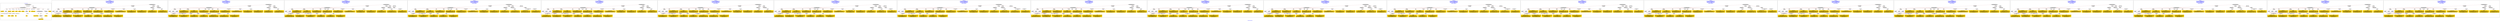 digraph n0 {
fontcolor="blue"
remincross="true"
label="s04-ima-artworks.xml"
subgraph cluster_0 {
label="1-correct model"
n2[style="filled",color="white",fillcolor="lightgray",label="CulturalHeritageObject1"];
n3[shape="plaintext",style="filled",fillcolor="gold",label="creationDate"];
n4[style="filled",color="white",fillcolor="lightgray",label="Person1"];
n5[shape="plaintext",style="filled",fillcolor="gold",label="galleryLabel"];
n6[shape="plaintext",style="filled",fillcolor="gold",label="dimensions"];
n7[shape="plaintext",style="filled",fillcolor="gold",label="materials"];
n8[shape="plaintext",style="filled",fillcolor="gold",label="creditLine"];
n9[shape="plaintext",style="filled",fillcolor="gold",label="provenance"];
n10[style="filled",color="white",fillcolor="lightgray",label="Concept1"];
n11[shape="plaintext",style="filled",fillcolor="gold",label="title"];
n12[shape="plaintext",style="filled",fillcolor="gold",label="accessionNumber"];
n13[style="filled",color="white",fillcolor="lightgray",label="CulturalHeritageObject2"];
n14[style="filled",color="white",fillcolor="lightgray",label="Document2"];
n15[shape="plaintext",style="filled",fillcolor="gold",label="relatedArtworksTitle"];
n16[style="filled",color="white",fillcolor="lightgray",label="Document1"];
n17[shape="plaintext",style="filled",fillcolor="gold",label="nationality"];
n18[shape="plaintext",style="filled",fillcolor="gold",label="birthDate"];
n19[shape="plaintext",style="filled",fillcolor="gold",label="deathDate"];
n20[shape="plaintext",style="filled",fillcolor="gold",label="artist"];
n21[style="filled",color="white",fillcolor="lightgray",label="EuropeanaAggregation1"];
n22[style="filled",color="white",fillcolor="lightgray",label="WebResource1"];
n23[shape="plaintext",style="filled",fillcolor="gold",label="imageURL"];
n24[shape="plaintext",style="filled",fillcolor="gold",label="values"];
n25[shape="plaintext",style="filled",fillcolor="gold",label="relatedArtworksURL"];
n26[shape="plaintext",style="filled",fillcolor="gold",label="sourceURL"];
}
subgraph cluster_1 {
label="candidate 0\nlink coherence:0.8260869565217391\nnode coherence:0.8260869565217391\nconfidence:0.4571384441091444\nmapping score:0.5355849374651964\ncost:22.9998\n-precision:0.52-recall:0.5"
n28[style="filled",color="white",fillcolor="lightgray",label="CulturalHeritageObject1"];
n29[style="filled",color="white",fillcolor="lightgray",label="Person1"];
n30[style="filled",color="white",fillcolor="lightgray",label="Person2"];
n31[style="filled",color="white",fillcolor="lightgray",label="Concept1"];
n32[style="filled",color="white",fillcolor="lightgray",label="EuropeanaAggregation1"];
n33[style="filled",color="white",fillcolor="lightgray",label="WebResource1"];
n34[style="filled",color="white",fillcolor="lightgray",label="WebResource2"];
n35[shape="plaintext",style="filled",fillcolor="gold",label="galleryLabel\n[CulturalHeritageObject,description,0.439]\n[Person,biographicalInformation,0.419]\n[CulturalHeritageObject,title,0.107]\n[CulturalHeritageObject,provenance,0.036]"];
n36[shape="plaintext",style="filled",fillcolor="gold",label="imageURL\n[WebResource,classLink,0.912]\n[CulturalHeritageObject,description,0.054]\n[CulturalHeritageObject,title,0.023]\n[Person,biographicalInformation,0.011]"];
n37[shape="plaintext",style="filled",fillcolor="gold",label="relatedArtworksURL\n[WebResource,classLink,0.791]\n[CulturalHeritageObject,description,0.085]\n[CulturalHeritageObject,provenance,0.062]\n[Person,biographicalInformation,0.061]"];
n38[shape="plaintext",style="filled",fillcolor="gold",label="values\n[CulturalHeritageObject,description,0.449]\n[CulturalHeritageObject,title,0.289]\n[Person,biographicalInformation,0.149]\n[Concept,prefLabel,0.113]"];
n39[shape="plaintext",style="filled",fillcolor="gold",label="birthDate\n[Person,dateOfBirth,0.446]\n[Person,dateOfDeath,0.278]\n[CulturalHeritageObject,created,0.23]\n[Person,biographicalInformation,0.046]"];
n40[shape="plaintext",style="filled",fillcolor="gold",label="relatedArtworksTitle\n[CulturalHeritageObject,description,0.411]\n[CulturalHeritageObject,title,0.299]\n[Person,biographicalInformation,0.19]\n[Person,nameOfThePerson,0.099]"];
n41[shape="plaintext",style="filled",fillcolor="gold",label="provenance\n[CulturalHeritageObject,provenance,0.316]\n[CulturalHeritageObject,description,0.278]\n[Person,biographicalInformation,0.22]\n[CulturalHeritageObject,title,0.186]"];
n42[shape="plaintext",style="filled",fillcolor="gold",label="nationality\n[Person,countryAssociatedWithThePerson,0.7]\n[CulturalHeritageObject,provenance,0.122]\n[Concept,prefLabel,0.107]\n[CulturalHeritageObject,title,0.071]"];
n43[shape="plaintext",style="filled",fillcolor="gold",label="deathDate\n[Person,dateOfDeath,0.462]\n[CulturalHeritageObject,created,0.307]\n[Person,dateOfBirth,0.181]\n[CulturalHeritageObject,title,0.05]"];
n44[shape="plaintext",style="filled",fillcolor="gold",label="artist\n[Person,nameOfThePerson,0.695]\n[CulturalHeritageObject,description,0.134]\n[CulturalHeritageObject,title,0.105]\n[Person,biographicalInformation,0.066]"];
n45[shape="plaintext",style="filled",fillcolor="gold",label="materials\n[CulturalHeritageObject,medium,0.766]\n[CulturalHeritageObject,provenance,0.088]\n[CulturalHeritageObject,description,0.082]\n[Person,biographicalInformation,0.064]"];
n46[shape="plaintext",style="filled",fillcolor="gold",label="dimensions\n[CulturalHeritageObject,extent,0.556]\n[CulturalHeritageObject,accessionNumber,0.23]\n[CulturalHeritageObject,description,0.126]\n[CulturalHeritageObject,title,0.088]"];
n47[shape="plaintext",style="filled",fillcolor="gold",label="accessionNumber\n[CulturalHeritageObject,extent,0.575]\n[CulturalHeritageObject,accessionNumber,0.423]\n[CulturalHeritageObject,description,0.002]"];
n48[shape="plaintext",style="filled",fillcolor="gold",label="sourceURL\n[WebResource,classLink,0.799]\n[CulturalHeritageObject,description,0.083]\n[Person,biographicalInformation,0.06]\n[CulturalHeritageObject,provenance,0.058]"];
n49[shape="plaintext",style="filled",fillcolor="gold",label="title\n[CulturalHeritageObject,description,0.411]\n[CulturalHeritageObject,title,0.308]\n[Person,biographicalInformation,0.208]\n[Person,nameOfThePerson,0.074]"];
n50[shape="plaintext",style="filled",fillcolor="gold",label="creditLine\n[CulturalHeritageObject,provenance,0.623]\n[CulturalHeritageObject,description,0.155]\n[CulturalHeritageObject,title,0.141]\n[Person,biographicalInformation,0.081]"];
n51[shape="plaintext",style="filled",fillcolor="gold",label="creationDate\n[Person,dateOfBirth,0.498]\n[CulturalHeritageObject,created,0.254]\n[Person,dateOfDeath,0.144]\n[Person,biographicalInformation,0.103]"];
}
subgraph cluster_2 {
label="candidate 1\nlink coherence:0.8260869565217391\nnode coherence:0.8260869565217391\nconfidence:0.4571384441091444\nmapping score:0.5355849374651964\ncost:121.9998\n-precision:0.52-recall:0.5"
n53[style="filled",color="white",fillcolor="lightgray",label="CulturalHeritageObject1"];
n54[style="filled",color="white",fillcolor="lightgray",label="Person1"];
n55[style="filled",color="white",fillcolor="lightgray",label="Person2"];
n56[style="filled",color="white",fillcolor="lightgray",label="Concept1"];
n57[style="filled",color="white",fillcolor="lightgray",label="EuropeanaAggregation1"];
n58[style="filled",color="white",fillcolor="lightgray",label="WebResource1"];
n59[style="filled",color="white",fillcolor="lightgray",label="WebResource2"];
n60[shape="plaintext",style="filled",fillcolor="gold",label="galleryLabel\n[CulturalHeritageObject,description,0.439]\n[Person,biographicalInformation,0.419]\n[CulturalHeritageObject,title,0.107]\n[CulturalHeritageObject,provenance,0.036]"];
n61[shape="plaintext",style="filled",fillcolor="gold",label="imageURL\n[WebResource,classLink,0.912]\n[CulturalHeritageObject,description,0.054]\n[CulturalHeritageObject,title,0.023]\n[Person,biographicalInformation,0.011]"];
n62[shape="plaintext",style="filled",fillcolor="gold",label="values\n[CulturalHeritageObject,description,0.449]\n[CulturalHeritageObject,title,0.289]\n[Person,biographicalInformation,0.149]\n[Concept,prefLabel,0.113]"];
n63[shape="plaintext",style="filled",fillcolor="gold",label="birthDate\n[Person,dateOfBirth,0.446]\n[Person,dateOfDeath,0.278]\n[CulturalHeritageObject,created,0.23]\n[Person,biographicalInformation,0.046]"];
n64[shape="plaintext",style="filled",fillcolor="gold",label="relatedArtworksTitle\n[CulturalHeritageObject,description,0.411]\n[CulturalHeritageObject,title,0.299]\n[Person,biographicalInformation,0.19]\n[Person,nameOfThePerson,0.099]"];
n65[shape="plaintext",style="filled",fillcolor="gold",label="provenance\n[CulturalHeritageObject,provenance,0.316]\n[CulturalHeritageObject,description,0.278]\n[Person,biographicalInformation,0.22]\n[CulturalHeritageObject,title,0.186]"];
n66[shape="plaintext",style="filled",fillcolor="gold",label="relatedArtworksURL\n[WebResource,classLink,0.791]\n[CulturalHeritageObject,description,0.085]\n[CulturalHeritageObject,provenance,0.062]\n[Person,biographicalInformation,0.061]"];
n67[shape="plaintext",style="filled",fillcolor="gold",label="nationality\n[Person,countryAssociatedWithThePerson,0.7]\n[CulturalHeritageObject,provenance,0.122]\n[Concept,prefLabel,0.107]\n[CulturalHeritageObject,title,0.071]"];
n68[shape="plaintext",style="filled",fillcolor="gold",label="deathDate\n[Person,dateOfDeath,0.462]\n[CulturalHeritageObject,created,0.307]\n[Person,dateOfBirth,0.181]\n[CulturalHeritageObject,title,0.05]"];
n69[shape="plaintext",style="filled",fillcolor="gold",label="artist\n[Person,nameOfThePerson,0.695]\n[CulturalHeritageObject,description,0.134]\n[CulturalHeritageObject,title,0.105]\n[Person,biographicalInformation,0.066]"];
n70[shape="plaintext",style="filled",fillcolor="gold",label="materials\n[CulturalHeritageObject,medium,0.766]\n[CulturalHeritageObject,provenance,0.088]\n[CulturalHeritageObject,description,0.082]\n[Person,biographicalInformation,0.064]"];
n71[shape="plaintext",style="filled",fillcolor="gold",label="dimensions\n[CulturalHeritageObject,extent,0.556]\n[CulturalHeritageObject,accessionNumber,0.23]\n[CulturalHeritageObject,description,0.126]\n[CulturalHeritageObject,title,0.088]"];
n72[shape="plaintext",style="filled",fillcolor="gold",label="accessionNumber\n[CulturalHeritageObject,extent,0.575]\n[CulturalHeritageObject,accessionNumber,0.423]\n[CulturalHeritageObject,description,0.002]"];
n73[shape="plaintext",style="filled",fillcolor="gold",label="sourceURL\n[WebResource,classLink,0.799]\n[CulturalHeritageObject,description,0.083]\n[Person,biographicalInformation,0.06]\n[CulturalHeritageObject,provenance,0.058]"];
n74[shape="plaintext",style="filled",fillcolor="gold",label="title\n[CulturalHeritageObject,description,0.411]\n[CulturalHeritageObject,title,0.308]\n[Person,biographicalInformation,0.208]\n[Person,nameOfThePerson,0.074]"];
n75[shape="plaintext",style="filled",fillcolor="gold",label="creditLine\n[CulturalHeritageObject,provenance,0.623]\n[CulturalHeritageObject,description,0.155]\n[CulturalHeritageObject,title,0.141]\n[Person,biographicalInformation,0.081]"];
n76[shape="plaintext",style="filled",fillcolor="gold",label="creationDate\n[Person,dateOfBirth,0.498]\n[CulturalHeritageObject,created,0.254]\n[Person,dateOfDeath,0.144]\n[Person,biographicalInformation,0.103]"];
}
subgraph cluster_3 {
label="candidate 10\nlink coherence:0.8260869565217391\nnode coherence:0.8260869565217391\nconfidence:0.4556393771868962\nmapping score:0.5350852484911137\ncost:122.009802\n-precision:0.52-recall:0.5"
n78[style="filled",color="white",fillcolor="lightgray",label="CulturalHeritageObject1"];
n79[style="filled",color="white",fillcolor="lightgray",label="Person1"];
n80[style="filled",color="white",fillcolor="lightgray",label="Concept1"];
n81[style="filled",color="white",fillcolor="lightgray",label="EuropeanaAggregation1"];
n82[style="filled",color="white",fillcolor="lightgray",label="WebResource1"];
n83[style="filled",color="white",fillcolor="lightgray",label="WebResource2"];
n84[style="filled",color="white",fillcolor="lightgray",label="Person2"];
n85[shape="plaintext",style="filled",fillcolor="gold",label="galleryLabel\n[CulturalHeritageObject,description,0.439]\n[Person,biographicalInformation,0.419]\n[CulturalHeritageObject,title,0.107]\n[CulturalHeritageObject,provenance,0.036]"];
n86[shape="plaintext",style="filled",fillcolor="gold",label="imageURL\n[WebResource,classLink,0.912]\n[CulturalHeritageObject,description,0.054]\n[CulturalHeritageObject,title,0.023]\n[Person,biographicalInformation,0.011]"];
n87[shape="plaintext",style="filled",fillcolor="gold",label="relatedArtworksURL\n[WebResource,classLink,0.791]\n[CulturalHeritageObject,description,0.085]\n[CulturalHeritageObject,provenance,0.062]\n[Person,biographicalInformation,0.061]"];
n88[shape="plaintext",style="filled",fillcolor="gold",label="values\n[CulturalHeritageObject,description,0.449]\n[CulturalHeritageObject,title,0.289]\n[Person,biographicalInformation,0.149]\n[Concept,prefLabel,0.113]"];
n89[shape="plaintext",style="filled",fillcolor="gold",label="birthDate\n[Person,dateOfBirth,0.446]\n[Person,dateOfDeath,0.278]\n[CulturalHeritageObject,created,0.23]\n[Person,biographicalInformation,0.046]"];
n90[shape="plaintext",style="filled",fillcolor="gold",label="title\n[CulturalHeritageObject,description,0.411]\n[CulturalHeritageObject,title,0.308]\n[Person,biographicalInformation,0.208]\n[Person,nameOfThePerson,0.074]"];
n91[shape="plaintext",style="filled",fillcolor="gold",label="provenance\n[CulturalHeritageObject,provenance,0.316]\n[CulturalHeritageObject,description,0.278]\n[Person,biographicalInformation,0.22]\n[CulturalHeritageObject,title,0.186]"];
n92[shape="plaintext",style="filled",fillcolor="gold",label="nationality\n[Person,countryAssociatedWithThePerson,0.7]\n[CulturalHeritageObject,provenance,0.122]\n[Concept,prefLabel,0.107]\n[CulturalHeritageObject,title,0.071]"];
n93[shape="plaintext",style="filled",fillcolor="gold",label="deathDate\n[Person,dateOfDeath,0.462]\n[CulturalHeritageObject,created,0.307]\n[Person,dateOfBirth,0.181]\n[CulturalHeritageObject,title,0.05]"];
n94[shape="plaintext",style="filled",fillcolor="gold",label="artist\n[Person,nameOfThePerson,0.695]\n[CulturalHeritageObject,description,0.134]\n[CulturalHeritageObject,title,0.105]\n[Person,biographicalInformation,0.066]"];
n95[shape="plaintext",style="filled",fillcolor="gold",label="materials\n[CulturalHeritageObject,medium,0.766]\n[CulturalHeritageObject,provenance,0.088]\n[CulturalHeritageObject,description,0.082]\n[Person,biographicalInformation,0.064]"];
n96[shape="plaintext",style="filled",fillcolor="gold",label="dimensions\n[CulturalHeritageObject,extent,0.556]\n[CulturalHeritageObject,accessionNumber,0.23]\n[CulturalHeritageObject,description,0.126]\n[CulturalHeritageObject,title,0.088]"];
n97[shape="plaintext",style="filled",fillcolor="gold",label="accessionNumber\n[CulturalHeritageObject,extent,0.575]\n[CulturalHeritageObject,accessionNumber,0.423]\n[CulturalHeritageObject,description,0.002]"];
n98[shape="plaintext",style="filled",fillcolor="gold",label="sourceURL\n[WebResource,classLink,0.799]\n[CulturalHeritageObject,description,0.083]\n[Person,biographicalInformation,0.06]\n[CulturalHeritageObject,provenance,0.058]"];
n99[shape="plaintext",style="filled",fillcolor="gold",label="relatedArtworksTitle\n[CulturalHeritageObject,description,0.411]\n[CulturalHeritageObject,title,0.299]\n[Person,biographicalInformation,0.19]\n[Person,nameOfThePerson,0.099]"];
n100[shape="plaintext",style="filled",fillcolor="gold",label="creditLine\n[CulturalHeritageObject,provenance,0.623]\n[CulturalHeritageObject,description,0.155]\n[CulturalHeritageObject,title,0.141]\n[Person,biographicalInformation,0.081]"];
n101[shape="plaintext",style="filled",fillcolor="gold",label="creationDate\n[Person,dateOfBirth,0.498]\n[CulturalHeritageObject,created,0.254]\n[Person,dateOfDeath,0.144]\n[Person,biographicalInformation,0.103]"];
}
subgraph cluster_4 {
label="candidate 11\nlink coherence:0.8260869565217391\nnode coherence:0.8260869565217391\nconfidence:0.4556393771868962\nmapping score:0.5350852484911137\ncost:221.009802\n-precision:0.52-recall:0.5"
n103[style="filled",color="white",fillcolor="lightgray",label="CulturalHeritageObject1"];
n104[style="filled",color="white",fillcolor="lightgray",label="Person1"];
n105[style="filled",color="white",fillcolor="lightgray",label="Concept1"];
n106[style="filled",color="white",fillcolor="lightgray",label="EuropeanaAggregation1"];
n107[style="filled",color="white",fillcolor="lightgray",label="WebResource1"];
n108[style="filled",color="white",fillcolor="lightgray",label="WebResource2"];
n109[style="filled",color="white",fillcolor="lightgray",label="Person2"];
n110[shape="plaintext",style="filled",fillcolor="gold",label="galleryLabel\n[CulturalHeritageObject,description,0.439]\n[Person,biographicalInformation,0.419]\n[CulturalHeritageObject,title,0.107]\n[CulturalHeritageObject,provenance,0.036]"];
n111[shape="plaintext",style="filled",fillcolor="gold",label="imageURL\n[WebResource,classLink,0.912]\n[CulturalHeritageObject,description,0.054]\n[CulturalHeritageObject,title,0.023]\n[Person,biographicalInformation,0.011]"];
n112[shape="plaintext",style="filled",fillcolor="gold",label="values\n[CulturalHeritageObject,description,0.449]\n[CulturalHeritageObject,title,0.289]\n[Person,biographicalInformation,0.149]\n[Concept,prefLabel,0.113]"];
n113[shape="plaintext",style="filled",fillcolor="gold",label="birthDate\n[Person,dateOfBirth,0.446]\n[Person,dateOfDeath,0.278]\n[CulturalHeritageObject,created,0.23]\n[Person,biographicalInformation,0.046]"];
n114[shape="plaintext",style="filled",fillcolor="gold",label="title\n[CulturalHeritageObject,description,0.411]\n[CulturalHeritageObject,title,0.308]\n[Person,biographicalInformation,0.208]\n[Person,nameOfThePerson,0.074]"];
n115[shape="plaintext",style="filled",fillcolor="gold",label="provenance\n[CulturalHeritageObject,provenance,0.316]\n[CulturalHeritageObject,description,0.278]\n[Person,biographicalInformation,0.22]\n[CulturalHeritageObject,title,0.186]"];
n116[shape="plaintext",style="filled",fillcolor="gold",label="relatedArtworksURL\n[WebResource,classLink,0.791]\n[CulturalHeritageObject,description,0.085]\n[CulturalHeritageObject,provenance,0.062]\n[Person,biographicalInformation,0.061]"];
n117[shape="plaintext",style="filled",fillcolor="gold",label="nationality\n[Person,countryAssociatedWithThePerson,0.7]\n[CulturalHeritageObject,provenance,0.122]\n[Concept,prefLabel,0.107]\n[CulturalHeritageObject,title,0.071]"];
n118[shape="plaintext",style="filled",fillcolor="gold",label="deathDate\n[Person,dateOfDeath,0.462]\n[CulturalHeritageObject,created,0.307]\n[Person,dateOfBirth,0.181]\n[CulturalHeritageObject,title,0.05]"];
n119[shape="plaintext",style="filled",fillcolor="gold",label="artist\n[Person,nameOfThePerson,0.695]\n[CulturalHeritageObject,description,0.134]\n[CulturalHeritageObject,title,0.105]\n[Person,biographicalInformation,0.066]"];
n120[shape="plaintext",style="filled",fillcolor="gold",label="materials\n[CulturalHeritageObject,medium,0.766]\n[CulturalHeritageObject,provenance,0.088]\n[CulturalHeritageObject,description,0.082]\n[Person,biographicalInformation,0.064]"];
n121[shape="plaintext",style="filled",fillcolor="gold",label="dimensions\n[CulturalHeritageObject,extent,0.556]\n[CulturalHeritageObject,accessionNumber,0.23]\n[CulturalHeritageObject,description,0.126]\n[CulturalHeritageObject,title,0.088]"];
n122[shape="plaintext",style="filled",fillcolor="gold",label="accessionNumber\n[CulturalHeritageObject,extent,0.575]\n[CulturalHeritageObject,accessionNumber,0.423]\n[CulturalHeritageObject,description,0.002]"];
n123[shape="plaintext",style="filled",fillcolor="gold",label="sourceURL\n[WebResource,classLink,0.799]\n[CulturalHeritageObject,description,0.083]\n[Person,biographicalInformation,0.06]\n[CulturalHeritageObject,provenance,0.058]"];
n124[shape="plaintext",style="filled",fillcolor="gold",label="relatedArtworksTitle\n[CulturalHeritageObject,description,0.411]\n[CulturalHeritageObject,title,0.299]\n[Person,biographicalInformation,0.19]\n[Person,nameOfThePerson,0.099]"];
n125[shape="plaintext",style="filled",fillcolor="gold",label="creditLine\n[CulturalHeritageObject,provenance,0.623]\n[CulturalHeritageObject,description,0.155]\n[CulturalHeritageObject,title,0.141]\n[Person,biographicalInformation,0.081]"];
n126[shape="plaintext",style="filled",fillcolor="gold",label="creationDate\n[Person,dateOfBirth,0.498]\n[CulturalHeritageObject,created,0.254]\n[Person,dateOfDeath,0.144]\n[Person,biographicalInformation,0.103]"];
}
subgraph cluster_5 {
label="candidate 12\nlink coherence:0.8260869565217391\nnode coherence:0.8260869565217391\nconfidence:0.45513661799438\nmapping score:0.5349176620936084\ncost:22.9998\n-precision:0.52-recall:0.5"
n128[style="filled",color="white",fillcolor="lightgray",label="CulturalHeritageObject1"];
n129[style="filled",color="white",fillcolor="lightgray",label="Person1"];
n130[style="filled",color="white",fillcolor="lightgray",label="Person2"];
n131[style="filled",color="white",fillcolor="lightgray",label="Concept1"];
n132[style="filled",color="white",fillcolor="lightgray",label="EuropeanaAggregation1"];
n133[style="filled",color="white",fillcolor="lightgray",label="WebResource1"];
n134[style="filled",color="white",fillcolor="lightgray",label="WebResource2"];
n135[shape="plaintext",style="filled",fillcolor="gold",label="galleryLabel\n[CulturalHeritageObject,description,0.439]\n[Person,biographicalInformation,0.419]\n[CulturalHeritageObject,title,0.107]\n[CulturalHeritageObject,provenance,0.036]"];
n136[shape="plaintext",style="filled",fillcolor="gold",label="imageURL\n[WebResource,classLink,0.912]\n[CulturalHeritageObject,description,0.054]\n[CulturalHeritageObject,title,0.023]\n[Person,biographicalInformation,0.011]"];
n137[shape="plaintext",style="filled",fillcolor="gold",label="sourceURL\n[WebResource,classLink,0.799]\n[CulturalHeritageObject,description,0.083]\n[Person,biographicalInformation,0.06]\n[CulturalHeritageObject,provenance,0.058]"];
n138[shape="plaintext",style="filled",fillcolor="gold",label="values\n[CulturalHeritageObject,description,0.449]\n[CulturalHeritageObject,title,0.289]\n[Person,biographicalInformation,0.149]\n[Concept,prefLabel,0.113]"];
n139[shape="plaintext",style="filled",fillcolor="gold",label="birthDate\n[Person,dateOfBirth,0.446]\n[Person,dateOfDeath,0.278]\n[CulturalHeritageObject,created,0.23]\n[Person,biographicalInformation,0.046]"];
n140[shape="plaintext",style="filled",fillcolor="gold",label="title\n[CulturalHeritageObject,description,0.411]\n[CulturalHeritageObject,title,0.308]\n[Person,biographicalInformation,0.208]\n[Person,nameOfThePerson,0.074]"];
n141[shape="plaintext",style="filled",fillcolor="gold",label="provenance\n[CulturalHeritageObject,provenance,0.316]\n[CulturalHeritageObject,description,0.278]\n[Person,biographicalInformation,0.22]\n[CulturalHeritageObject,title,0.186]"];
n142[shape="plaintext",style="filled",fillcolor="gold",label="nationality\n[Person,countryAssociatedWithThePerson,0.7]\n[CulturalHeritageObject,provenance,0.122]\n[Concept,prefLabel,0.107]\n[CulturalHeritageObject,title,0.071]"];
n143[shape="plaintext",style="filled",fillcolor="gold",label="deathDate\n[Person,dateOfDeath,0.462]\n[CulturalHeritageObject,created,0.307]\n[Person,dateOfBirth,0.181]\n[CulturalHeritageObject,title,0.05]"];
n144[shape="plaintext",style="filled",fillcolor="gold",label="artist\n[Person,nameOfThePerson,0.695]\n[CulturalHeritageObject,description,0.134]\n[CulturalHeritageObject,title,0.105]\n[Person,biographicalInformation,0.066]"];
n145[shape="plaintext",style="filled",fillcolor="gold",label="materials\n[CulturalHeritageObject,medium,0.766]\n[CulturalHeritageObject,provenance,0.088]\n[CulturalHeritageObject,description,0.082]\n[Person,biographicalInformation,0.064]"];
n146[shape="plaintext",style="filled",fillcolor="gold",label="dimensions\n[CulturalHeritageObject,extent,0.556]\n[CulturalHeritageObject,accessionNumber,0.23]\n[CulturalHeritageObject,description,0.126]\n[CulturalHeritageObject,title,0.088]"];
n147[shape="plaintext",style="filled",fillcolor="gold",label="accessionNumber\n[CulturalHeritageObject,extent,0.575]\n[CulturalHeritageObject,accessionNumber,0.423]\n[CulturalHeritageObject,description,0.002]"];
n148[shape="plaintext",style="filled",fillcolor="gold",label="relatedArtworksURL\n[WebResource,classLink,0.791]\n[CulturalHeritageObject,description,0.085]\n[CulturalHeritageObject,provenance,0.062]\n[Person,biographicalInformation,0.061]"];
n149[shape="plaintext",style="filled",fillcolor="gold",label="relatedArtworksTitle\n[CulturalHeritageObject,description,0.411]\n[CulturalHeritageObject,title,0.299]\n[Person,biographicalInformation,0.19]\n[Person,nameOfThePerson,0.099]"];
n150[shape="plaintext",style="filled",fillcolor="gold",label="creditLine\n[CulturalHeritageObject,provenance,0.623]\n[CulturalHeritageObject,description,0.155]\n[CulturalHeritageObject,title,0.141]\n[Person,biographicalInformation,0.081]"];
n151[shape="plaintext",style="filled",fillcolor="gold",label="creationDate\n[Person,dateOfBirth,0.498]\n[CulturalHeritageObject,created,0.254]\n[Person,dateOfDeath,0.144]\n[Person,biographicalInformation,0.103]"];
}
subgraph cluster_6 {
label="candidate 13\nlink coherence:0.8260869565217391\nnode coherence:0.8260869565217391\nconfidence:0.45513661799438\nmapping score:0.5349176620936084\ncost:121.9998\n-precision:0.52-recall:0.5"
n153[style="filled",color="white",fillcolor="lightgray",label="CulturalHeritageObject1"];
n154[style="filled",color="white",fillcolor="lightgray",label="Person1"];
n155[style="filled",color="white",fillcolor="lightgray",label="Person2"];
n156[style="filled",color="white",fillcolor="lightgray",label="Concept1"];
n157[style="filled",color="white",fillcolor="lightgray",label="EuropeanaAggregation1"];
n158[style="filled",color="white",fillcolor="lightgray",label="WebResource1"];
n159[style="filled",color="white",fillcolor="lightgray",label="WebResource2"];
n160[shape="plaintext",style="filled",fillcolor="gold",label="galleryLabel\n[CulturalHeritageObject,description,0.439]\n[Person,biographicalInformation,0.419]\n[CulturalHeritageObject,title,0.107]\n[CulturalHeritageObject,provenance,0.036]"];
n161[shape="plaintext",style="filled",fillcolor="gold",label="imageURL\n[WebResource,classLink,0.912]\n[CulturalHeritageObject,description,0.054]\n[CulturalHeritageObject,title,0.023]\n[Person,biographicalInformation,0.011]"];
n162[shape="plaintext",style="filled",fillcolor="gold",label="values\n[CulturalHeritageObject,description,0.449]\n[CulturalHeritageObject,title,0.289]\n[Person,biographicalInformation,0.149]\n[Concept,prefLabel,0.113]"];
n163[shape="plaintext",style="filled",fillcolor="gold",label="sourceURL\n[WebResource,classLink,0.799]\n[CulturalHeritageObject,description,0.083]\n[Person,biographicalInformation,0.06]\n[CulturalHeritageObject,provenance,0.058]"];
n164[shape="plaintext",style="filled",fillcolor="gold",label="birthDate\n[Person,dateOfBirth,0.446]\n[Person,dateOfDeath,0.278]\n[CulturalHeritageObject,created,0.23]\n[Person,biographicalInformation,0.046]"];
n165[shape="plaintext",style="filled",fillcolor="gold",label="title\n[CulturalHeritageObject,description,0.411]\n[CulturalHeritageObject,title,0.308]\n[Person,biographicalInformation,0.208]\n[Person,nameOfThePerson,0.074]"];
n166[shape="plaintext",style="filled",fillcolor="gold",label="provenance\n[CulturalHeritageObject,provenance,0.316]\n[CulturalHeritageObject,description,0.278]\n[Person,biographicalInformation,0.22]\n[CulturalHeritageObject,title,0.186]"];
n167[shape="plaintext",style="filled",fillcolor="gold",label="nationality\n[Person,countryAssociatedWithThePerson,0.7]\n[CulturalHeritageObject,provenance,0.122]\n[Concept,prefLabel,0.107]\n[CulturalHeritageObject,title,0.071]"];
n168[shape="plaintext",style="filled",fillcolor="gold",label="deathDate\n[Person,dateOfDeath,0.462]\n[CulturalHeritageObject,created,0.307]\n[Person,dateOfBirth,0.181]\n[CulturalHeritageObject,title,0.05]"];
n169[shape="plaintext",style="filled",fillcolor="gold",label="artist\n[Person,nameOfThePerson,0.695]\n[CulturalHeritageObject,description,0.134]\n[CulturalHeritageObject,title,0.105]\n[Person,biographicalInformation,0.066]"];
n170[shape="plaintext",style="filled",fillcolor="gold",label="materials\n[CulturalHeritageObject,medium,0.766]\n[CulturalHeritageObject,provenance,0.088]\n[CulturalHeritageObject,description,0.082]\n[Person,biographicalInformation,0.064]"];
n171[shape="plaintext",style="filled",fillcolor="gold",label="dimensions\n[CulturalHeritageObject,extent,0.556]\n[CulturalHeritageObject,accessionNumber,0.23]\n[CulturalHeritageObject,description,0.126]\n[CulturalHeritageObject,title,0.088]"];
n172[shape="plaintext",style="filled",fillcolor="gold",label="accessionNumber\n[CulturalHeritageObject,extent,0.575]\n[CulturalHeritageObject,accessionNumber,0.423]\n[CulturalHeritageObject,description,0.002]"];
n173[shape="plaintext",style="filled",fillcolor="gold",label="relatedArtworksURL\n[WebResource,classLink,0.791]\n[CulturalHeritageObject,description,0.085]\n[CulturalHeritageObject,provenance,0.062]\n[Person,biographicalInformation,0.061]"];
n174[shape="plaintext",style="filled",fillcolor="gold",label="relatedArtworksTitle\n[CulturalHeritageObject,description,0.411]\n[CulturalHeritageObject,title,0.299]\n[Person,biographicalInformation,0.19]\n[Person,nameOfThePerson,0.099]"];
n175[shape="plaintext",style="filled",fillcolor="gold",label="creditLine\n[CulturalHeritageObject,provenance,0.623]\n[CulturalHeritageObject,description,0.155]\n[CulturalHeritageObject,title,0.141]\n[Person,biographicalInformation,0.081]"];
n176[shape="plaintext",style="filled",fillcolor="gold",label="creationDate\n[Person,dateOfBirth,0.498]\n[CulturalHeritageObject,created,0.254]\n[Person,dateOfDeath,0.144]\n[Person,biographicalInformation,0.103]"];
}
subgraph cluster_7 {
label="candidate 14\nlink coherence:0.8260869565217391\nnode coherence:0.8260869565217391\nconfidence:0.45513661799438\nmapping score:0.5349176620936084\ncost:122.009802\n-precision:0.52-recall:0.5"
n178[style="filled",color="white",fillcolor="lightgray",label="CulturalHeritageObject1"];
n179[style="filled",color="white",fillcolor="lightgray",label="Person1"];
n180[style="filled",color="white",fillcolor="lightgray",label="Concept1"];
n181[style="filled",color="white",fillcolor="lightgray",label="EuropeanaAggregation1"];
n182[style="filled",color="white",fillcolor="lightgray",label="WebResource1"];
n183[style="filled",color="white",fillcolor="lightgray",label="WebResource2"];
n184[style="filled",color="white",fillcolor="lightgray",label="Person2"];
n185[shape="plaintext",style="filled",fillcolor="gold",label="galleryLabel\n[CulturalHeritageObject,description,0.439]\n[Person,biographicalInformation,0.419]\n[CulturalHeritageObject,title,0.107]\n[CulturalHeritageObject,provenance,0.036]"];
n186[shape="plaintext",style="filled",fillcolor="gold",label="imageURL\n[WebResource,classLink,0.912]\n[CulturalHeritageObject,description,0.054]\n[CulturalHeritageObject,title,0.023]\n[Person,biographicalInformation,0.011]"];
n187[shape="plaintext",style="filled",fillcolor="gold",label="sourceURL\n[WebResource,classLink,0.799]\n[CulturalHeritageObject,description,0.083]\n[Person,biographicalInformation,0.06]\n[CulturalHeritageObject,provenance,0.058]"];
n188[shape="plaintext",style="filled",fillcolor="gold",label="values\n[CulturalHeritageObject,description,0.449]\n[CulturalHeritageObject,title,0.289]\n[Person,biographicalInformation,0.149]\n[Concept,prefLabel,0.113]"];
n189[shape="plaintext",style="filled",fillcolor="gold",label="birthDate\n[Person,dateOfBirth,0.446]\n[Person,dateOfDeath,0.278]\n[CulturalHeritageObject,created,0.23]\n[Person,biographicalInformation,0.046]"];
n190[shape="plaintext",style="filled",fillcolor="gold",label="title\n[CulturalHeritageObject,description,0.411]\n[CulturalHeritageObject,title,0.308]\n[Person,biographicalInformation,0.208]\n[Person,nameOfThePerson,0.074]"];
n191[shape="plaintext",style="filled",fillcolor="gold",label="provenance\n[CulturalHeritageObject,provenance,0.316]\n[CulturalHeritageObject,description,0.278]\n[Person,biographicalInformation,0.22]\n[CulturalHeritageObject,title,0.186]"];
n192[shape="plaintext",style="filled",fillcolor="gold",label="nationality\n[Person,countryAssociatedWithThePerson,0.7]\n[CulturalHeritageObject,provenance,0.122]\n[Concept,prefLabel,0.107]\n[CulturalHeritageObject,title,0.071]"];
n193[shape="plaintext",style="filled",fillcolor="gold",label="deathDate\n[Person,dateOfDeath,0.462]\n[CulturalHeritageObject,created,0.307]\n[Person,dateOfBirth,0.181]\n[CulturalHeritageObject,title,0.05]"];
n194[shape="plaintext",style="filled",fillcolor="gold",label="artist\n[Person,nameOfThePerson,0.695]\n[CulturalHeritageObject,description,0.134]\n[CulturalHeritageObject,title,0.105]\n[Person,biographicalInformation,0.066]"];
n195[shape="plaintext",style="filled",fillcolor="gold",label="materials\n[CulturalHeritageObject,medium,0.766]\n[CulturalHeritageObject,provenance,0.088]\n[CulturalHeritageObject,description,0.082]\n[Person,biographicalInformation,0.064]"];
n196[shape="plaintext",style="filled",fillcolor="gold",label="dimensions\n[CulturalHeritageObject,extent,0.556]\n[CulturalHeritageObject,accessionNumber,0.23]\n[CulturalHeritageObject,description,0.126]\n[CulturalHeritageObject,title,0.088]"];
n197[shape="plaintext",style="filled",fillcolor="gold",label="accessionNumber\n[CulturalHeritageObject,extent,0.575]\n[CulturalHeritageObject,accessionNumber,0.423]\n[CulturalHeritageObject,description,0.002]"];
n198[shape="plaintext",style="filled",fillcolor="gold",label="relatedArtworksURL\n[WebResource,classLink,0.791]\n[CulturalHeritageObject,description,0.085]\n[CulturalHeritageObject,provenance,0.062]\n[Person,biographicalInformation,0.061]"];
n199[shape="plaintext",style="filled",fillcolor="gold",label="relatedArtworksTitle\n[CulturalHeritageObject,description,0.411]\n[CulturalHeritageObject,title,0.299]\n[Person,biographicalInformation,0.19]\n[Person,nameOfThePerson,0.099]"];
n200[shape="plaintext",style="filled",fillcolor="gold",label="creditLine\n[CulturalHeritageObject,provenance,0.623]\n[CulturalHeritageObject,description,0.155]\n[CulturalHeritageObject,title,0.141]\n[Person,biographicalInformation,0.081]"];
n201[shape="plaintext",style="filled",fillcolor="gold",label="creationDate\n[Person,dateOfBirth,0.498]\n[CulturalHeritageObject,created,0.254]\n[Person,dateOfDeath,0.144]\n[Person,biographicalInformation,0.103]"];
}
subgraph cluster_8 {
label="candidate 15\nlink coherence:0.8260869565217391\nnode coherence:0.8260869565217391\nconfidence:0.45513661799438\nmapping score:0.5349176620936084\ncost:221.009802\n-precision:0.52-recall:0.5"
n203[style="filled",color="white",fillcolor="lightgray",label="CulturalHeritageObject1"];
n204[style="filled",color="white",fillcolor="lightgray",label="Person1"];
n205[style="filled",color="white",fillcolor="lightgray",label="Concept1"];
n206[style="filled",color="white",fillcolor="lightgray",label="EuropeanaAggregation1"];
n207[style="filled",color="white",fillcolor="lightgray",label="WebResource1"];
n208[style="filled",color="white",fillcolor="lightgray",label="WebResource2"];
n209[style="filled",color="white",fillcolor="lightgray",label="Person2"];
n210[shape="plaintext",style="filled",fillcolor="gold",label="galleryLabel\n[CulturalHeritageObject,description,0.439]\n[Person,biographicalInformation,0.419]\n[CulturalHeritageObject,title,0.107]\n[CulturalHeritageObject,provenance,0.036]"];
n211[shape="plaintext",style="filled",fillcolor="gold",label="imageURL\n[WebResource,classLink,0.912]\n[CulturalHeritageObject,description,0.054]\n[CulturalHeritageObject,title,0.023]\n[Person,biographicalInformation,0.011]"];
n212[shape="plaintext",style="filled",fillcolor="gold",label="values\n[CulturalHeritageObject,description,0.449]\n[CulturalHeritageObject,title,0.289]\n[Person,biographicalInformation,0.149]\n[Concept,prefLabel,0.113]"];
n213[shape="plaintext",style="filled",fillcolor="gold",label="sourceURL\n[WebResource,classLink,0.799]\n[CulturalHeritageObject,description,0.083]\n[Person,biographicalInformation,0.06]\n[CulturalHeritageObject,provenance,0.058]"];
n214[shape="plaintext",style="filled",fillcolor="gold",label="birthDate\n[Person,dateOfBirth,0.446]\n[Person,dateOfDeath,0.278]\n[CulturalHeritageObject,created,0.23]\n[Person,biographicalInformation,0.046]"];
n215[shape="plaintext",style="filled",fillcolor="gold",label="title\n[CulturalHeritageObject,description,0.411]\n[CulturalHeritageObject,title,0.308]\n[Person,biographicalInformation,0.208]\n[Person,nameOfThePerson,0.074]"];
n216[shape="plaintext",style="filled",fillcolor="gold",label="provenance\n[CulturalHeritageObject,provenance,0.316]\n[CulturalHeritageObject,description,0.278]\n[Person,biographicalInformation,0.22]\n[CulturalHeritageObject,title,0.186]"];
n217[shape="plaintext",style="filled",fillcolor="gold",label="nationality\n[Person,countryAssociatedWithThePerson,0.7]\n[CulturalHeritageObject,provenance,0.122]\n[Concept,prefLabel,0.107]\n[CulturalHeritageObject,title,0.071]"];
n218[shape="plaintext",style="filled",fillcolor="gold",label="deathDate\n[Person,dateOfDeath,0.462]\n[CulturalHeritageObject,created,0.307]\n[Person,dateOfBirth,0.181]\n[CulturalHeritageObject,title,0.05]"];
n219[shape="plaintext",style="filled",fillcolor="gold",label="artist\n[Person,nameOfThePerson,0.695]\n[CulturalHeritageObject,description,0.134]\n[CulturalHeritageObject,title,0.105]\n[Person,biographicalInformation,0.066]"];
n220[shape="plaintext",style="filled",fillcolor="gold",label="materials\n[CulturalHeritageObject,medium,0.766]\n[CulturalHeritageObject,provenance,0.088]\n[CulturalHeritageObject,description,0.082]\n[Person,biographicalInformation,0.064]"];
n221[shape="plaintext",style="filled",fillcolor="gold",label="dimensions\n[CulturalHeritageObject,extent,0.556]\n[CulturalHeritageObject,accessionNumber,0.23]\n[CulturalHeritageObject,description,0.126]\n[CulturalHeritageObject,title,0.088]"];
n222[shape="plaintext",style="filled",fillcolor="gold",label="accessionNumber\n[CulturalHeritageObject,extent,0.575]\n[CulturalHeritageObject,accessionNumber,0.423]\n[CulturalHeritageObject,description,0.002]"];
n223[shape="plaintext",style="filled",fillcolor="gold",label="relatedArtworksURL\n[WebResource,classLink,0.791]\n[CulturalHeritageObject,description,0.085]\n[CulturalHeritageObject,provenance,0.062]\n[Person,biographicalInformation,0.061]"];
n224[shape="plaintext",style="filled",fillcolor="gold",label="relatedArtworksTitle\n[CulturalHeritageObject,description,0.411]\n[CulturalHeritageObject,title,0.299]\n[Person,biographicalInformation,0.19]\n[Person,nameOfThePerson,0.099]"];
n225[shape="plaintext",style="filled",fillcolor="gold",label="creditLine\n[CulturalHeritageObject,provenance,0.623]\n[CulturalHeritageObject,description,0.155]\n[CulturalHeritageObject,title,0.141]\n[Person,biographicalInformation,0.081]"];
n226[shape="plaintext",style="filled",fillcolor="gold",label="creationDate\n[Person,dateOfBirth,0.498]\n[CulturalHeritageObject,created,0.254]\n[Person,dateOfDeath,0.144]\n[Person,biographicalInformation,0.103]"];
}
subgraph cluster_9 {
label="candidate 16\nlink coherence:0.8260869565217391\nnode coherence:0.8260869565217391\nconfidence:0.4503838401388654\nmapping score:0.5333334028084368\ncost:22.9998\n-precision:0.48-recall:0.46"
n228[style="filled",color="white",fillcolor="lightgray",label="CulturalHeritageObject1"];
n229[style="filled",color="white",fillcolor="lightgray",label="Person1"];
n230[style="filled",color="white",fillcolor="lightgray",label="Person2"];
n231[style="filled",color="white",fillcolor="lightgray",label="Concept1"];
n232[style="filled",color="white",fillcolor="lightgray",label="EuropeanaAggregation1"];
n233[style="filled",color="white",fillcolor="lightgray",label="WebResource1"];
n234[style="filled",color="white",fillcolor="lightgray",label="WebResource2"];
n235[shape="plaintext",style="filled",fillcolor="gold",label="galleryLabel\n[CulturalHeritageObject,description,0.439]\n[Person,biographicalInformation,0.419]\n[CulturalHeritageObject,title,0.107]\n[CulturalHeritageObject,provenance,0.036]"];
n236[shape="plaintext",style="filled",fillcolor="gold",label="imageURL\n[WebResource,classLink,0.912]\n[CulturalHeritageObject,description,0.054]\n[CulturalHeritageObject,title,0.023]\n[Person,biographicalInformation,0.011]"];
n237[shape="plaintext",style="filled",fillcolor="gold",label="sourceURL\n[WebResource,classLink,0.799]\n[CulturalHeritageObject,description,0.083]\n[Person,biographicalInformation,0.06]\n[CulturalHeritageObject,provenance,0.058]"];
n238[shape="plaintext",style="filled",fillcolor="gold",label="values\n[CulturalHeritageObject,description,0.449]\n[CulturalHeritageObject,title,0.289]\n[Person,biographicalInformation,0.149]\n[Concept,prefLabel,0.113]"];
n239[shape="plaintext",style="filled",fillcolor="gold",label="relatedArtworksTitle\n[CulturalHeritageObject,description,0.411]\n[CulturalHeritageObject,title,0.299]\n[Person,biographicalInformation,0.19]\n[Person,nameOfThePerson,0.099]"];
n240[shape="plaintext",style="filled",fillcolor="gold",label="provenance\n[CulturalHeritageObject,provenance,0.316]\n[CulturalHeritageObject,description,0.278]\n[Person,biographicalInformation,0.22]\n[CulturalHeritageObject,title,0.186]"];
n241[shape="plaintext",style="filled",fillcolor="gold",label="deathDate\n[Person,dateOfDeath,0.462]\n[CulturalHeritageObject,created,0.307]\n[Person,dateOfBirth,0.181]\n[CulturalHeritageObject,title,0.05]"];
n242[shape="plaintext",style="filled",fillcolor="gold",label="nationality\n[Person,countryAssociatedWithThePerson,0.7]\n[CulturalHeritageObject,provenance,0.122]\n[Concept,prefLabel,0.107]\n[CulturalHeritageObject,title,0.071]"];
n243[shape="plaintext",style="filled",fillcolor="gold",label="birthDate\n[Person,dateOfBirth,0.446]\n[Person,dateOfDeath,0.278]\n[CulturalHeritageObject,created,0.23]\n[Person,biographicalInformation,0.046]"];
n244[shape="plaintext",style="filled",fillcolor="gold",label="artist\n[Person,nameOfThePerson,0.695]\n[CulturalHeritageObject,description,0.134]\n[CulturalHeritageObject,title,0.105]\n[Person,biographicalInformation,0.066]"];
n245[shape="plaintext",style="filled",fillcolor="gold",label="materials\n[CulturalHeritageObject,medium,0.766]\n[CulturalHeritageObject,provenance,0.088]\n[CulturalHeritageObject,description,0.082]\n[Person,biographicalInformation,0.064]"];
n246[shape="plaintext",style="filled",fillcolor="gold",label="dimensions\n[CulturalHeritageObject,extent,0.556]\n[CulturalHeritageObject,accessionNumber,0.23]\n[CulturalHeritageObject,description,0.126]\n[CulturalHeritageObject,title,0.088]"];
n247[shape="plaintext",style="filled",fillcolor="gold",label="accessionNumber\n[CulturalHeritageObject,extent,0.575]\n[CulturalHeritageObject,accessionNumber,0.423]\n[CulturalHeritageObject,description,0.002]"];
n248[shape="plaintext",style="filled",fillcolor="gold",label="relatedArtworksURL\n[WebResource,classLink,0.791]\n[CulturalHeritageObject,description,0.085]\n[CulturalHeritageObject,provenance,0.062]\n[Person,biographicalInformation,0.061]"];
n249[shape="plaintext",style="filled",fillcolor="gold",label="title\n[CulturalHeritageObject,description,0.411]\n[CulturalHeritageObject,title,0.308]\n[Person,biographicalInformation,0.208]\n[Person,nameOfThePerson,0.074]"];
n250[shape="plaintext",style="filled",fillcolor="gold",label="creditLine\n[CulturalHeritageObject,provenance,0.623]\n[CulturalHeritageObject,description,0.155]\n[CulturalHeritageObject,title,0.141]\n[Person,biographicalInformation,0.081]"];
n251[shape="plaintext",style="filled",fillcolor="gold",label="creationDate\n[Person,dateOfBirth,0.498]\n[CulturalHeritageObject,created,0.254]\n[Person,dateOfDeath,0.144]\n[Person,biographicalInformation,0.103]"];
}
subgraph cluster_10 {
label="candidate 17\nlink coherence:0.8260869565217391\nnode coherence:0.8260869565217391\nconfidence:0.4503838401388654\nmapping score:0.5333334028084368\ncost:121.9998\n-precision:0.48-recall:0.46"
n253[style="filled",color="white",fillcolor="lightgray",label="CulturalHeritageObject1"];
n254[style="filled",color="white",fillcolor="lightgray",label="Person1"];
n255[style="filled",color="white",fillcolor="lightgray",label="Person2"];
n256[style="filled",color="white",fillcolor="lightgray",label="Concept1"];
n257[style="filled",color="white",fillcolor="lightgray",label="EuropeanaAggregation1"];
n258[style="filled",color="white",fillcolor="lightgray",label="WebResource1"];
n259[style="filled",color="white",fillcolor="lightgray",label="WebResource2"];
n260[shape="plaintext",style="filled",fillcolor="gold",label="galleryLabel\n[CulturalHeritageObject,description,0.439]\n[Person,biographicalInformation,0.419]\n[CulturalHeritageObject,title,0.107]\n[CulturalHeritageObject,provenance,0.036]"];
n261[shape="plaintext",style="filled",fillcolor="gold",label="imageURL\n[WebResource,classLink,0.912]\n[CulturalHeritageObject,description,0.054]\n[CulturalHeritageObject,title,0.023]\n[Person,biographicalInformation,0.011]"];
n262[shape="plaintext",style="filled",fillcolor="gold",label="values\n[CulturalHeritageObject,description,0.449]\n[CulturalHeritageObject,title,0.289]\n[Person,biographicalInformation,0.149]\n[Concept,prefLabel,0.113]"];
n263[shape="plaintext",style="filled",fillcolor="gold",label="sourceURL\n[WebResource,classLink,0.799]\n[CulturalHeritageObject,description,0.083]\n[Person,biographicalInformation,0.06]\n[CulturalHeritageObject,provenance,0.058]"];
n264[shape="plaintext",style="filled",fillcolor="gold",label="relatedArtworksTitle\n[CulturalHeritageObject,description,0.411]\n[CulturalHeritageObject,title,0.299]\n[Person,biographicalInformation,0.19]\n[Person,nameOfThePerson,0.099]"];
n265[shape="plaintext",style="filled",fillcolor="gold",label="provenance\n[CulturalHeritageObject,provenance,0.316]\n[CulturalHeritageObject,description,0.278]\n[Person,biographicalInformation,0.22]\n[CulturalHeritageObject,title,0.186]"];
n266[shape="plaintext",style="filled",fillcolor="gold",label="deathDate\n[Person,dateOfDeath,0.462]\n[CulturalHeritageObject,created,0.307]\n[Person,dateOfBirth,0.181]\n[CulturalHeritageObject,title,0.05]"];
n267[shape="plaintext",style="filled",fillcolor="gold",label="nationality\n[Person,countryAssociatedWithThePerson,0.7]\n[CulturalHeritageObject,provenance,0.122]\n[Concept,prefLabel,0.107]\n[CulturalHeritageObject,title,0.071]"];
n268[shape="plaintext",style="filled",fillcolor="gold",label="birthDate\n[Person,dateOfBirth,0.446]\n[Person,dateOfDeath,0.278]\n[CulturalHeritageObject,created,0.23]\n[Person,biographicalInformation,0.046]"];
n269[shape="plaintext",style="filled",fillcolor="gold",label="artist\n[Person,nameOfThePerson,0.695]\n[CulturalHeritageObject,description,0.134]\n[CulturalHeritageObject,title,0.105]\n[Person,biographicalInformation,0.066]"];
n270[shape="plaintext",style="filled",fillcolor="gold",label="materials\n[CulturalHeritageObject,medium,0.766]\n[CulturalHeritageObject,provenance,0.088]\n[CulturalHeritageObject,description,0.082]\n[Person,biographicalInformation,0.064]"];
n271[shape="plaintext",style="filled",fillcolor="gold",label="dimensions\n[CulturalHeritageObject,extent,0.556]\n[CulturalHeritageObject,accessionNumber,0.23]\n[CulturalHeritageObject,description,0.126]\n[CulturalHeritageObject,title,0.088]"];
n272[shape="plaintext",style="filled",fillcolor="gold",label="accessionNumber\n[CulturalHeritageObject,extent,0.575]\n[CulturalHeritageObject,accessionNumber,0.423]\n[CulturalHeritageObject,description,0.002]"];
n273[shape="plaintext",style="filled",fillcolor="gold",label="relatedArtworksURL\n[WebResource,classLink,0.791]\n[CulturalHeritageObject,description,0.085]\n[CulturalHeritageObject,provenance,0.062]\n[Person,biographicalInformation,0.061]"];
n274[shape="plaintext",style="filled",fillcolor="gold",label="title\n[CulturalHeritageObject,description,0.411]\n[CulturalHeritageObject,title,0.308]\n[Person,biographicalInformation,0.208]\n[Person,nameOfThePerson,0.074]"];
n275[shape="plaintext",style="filled",fillcolor="gold",label="creditLine\n[CulturalHeritageObject,provenance,0.623]\n[CulturalHeritageObject,description,0.155]\n[CulturalHeritageObject,title,0.141]\n[Person,biographicalInformation,0.081]"];
n276[shape="plaintext",style="filled",fillcolor="gold",label="creationDate\n[Person,dateOfBirth,0.498]\n[CulturalHeritageObject,created,0.254]\n[Person,dateOfDeath,0.144]\n[Person,biographicalInformation,0.103]"];
}
subgraph cluster_11 {
label="candidate 18\nlink coherence:0.8260869565217391\nnode coherence:0.8260869565217391\nconfidence:0.4503838401388654\nmapping score:0.5333334028084368\ncost:122.009802\n-precision:0.48-recall:0.46"
n278[style="filled",color="white",fillcolor="lightgray",label="CulturalHeritageObject1"];
n279[style="filled",color="white",fillcolor="lightgray",label="Person1"];
n280[style="filled",color="white",fillcolor="lightgray",label="Concept1"];
n281[style="filled",color="white",fillcolor="lightgray",label="EuropeanaAggregation1"];
n282[style="filled",color="white",fillcolor="lightgray",label="WebResource1"];
n283[style="filled",color="white",fillcolor="lightgray",label="WebResource2"];
n284[style="filled",color="white",fillcolor="lightgray",label="Person2"];
n285[shape="plaintext",style="filled",fillcolor="gold",label="galleryLabel\n[CulturalHeritageObject,description,0.439]\n[Person,biographicalInformation,0.419]\n[CulturalHeritageObject,title,0.107]\n[CulturalHeritageObject,provenance,0.036]"];
n286[shape="plaintext",style="filled",fillcolor="gold",label="imageURL\n[WebResource,classLink,0.912]\n[CulturalHeritageObject,description,0.054]\n[CulturalHeritageObject,title,0.023]\n[Person,biographicalInformation,0.011]"];
n287[shape="plaintext",style="filled",fillcolor="gold",label="sourceURL\n[WebResource,classLink,0.799]\n[CulturalHeritageObject,description,0.083]\n[Person,biographicalInformation,0.06]\n[CulturalHeritageObject,provenance,0.058]"];
n288[shape="plaintext",style="filled",fillcolor="gold",label="values\n[CulturalHeritageObject,description,0.449]\n[CulturalHeritageObject,title,0.289]\n[Person,biographicalInformation,0.149]\n[Concept,prefLabel,0.113]"];
n289[shape="plaintext",style="filled",fillcolor="gold",label="relatedArtworksTitle\n[CulturalHeritageObject,description,0.411]\n[CulturalHeritageObject,title,0.299]\n[Person,biographicalInformation,0.19]\n[Person,nameOfThePerson,0.099]"];
n290[shape="plaintext",style="filled",fillcolor="gold",label="provenance\n[CulturalHeritageObject,provenance,0.316]\n[CulturalHeritageObject,description,0.278]\n[Person,biographicalInformation,0.22]\n[CulturalHeritageObject,title,0.186]"];
n291[shape="plaintext",style="filled",fillcolor="gold",label="deathDate\n[Person,dateOfDeath,0.462]\n[CulturalHeritageObject,created,0.307]\n[Person,dateOfBirth,0.181]\n[CulturalHeritageObject,title,0.05]"];
n292[shape="plaintext",style="filled",fillcolor="gold",label="nationality\n[Person,countryAssociatedWithThePerson,0.7]\n[CulturalHeritageObject,provenance,0.122]\n[Concept,prefLabel,0.107]\n[CulturalHeritageObject,title,0.071]"];
n293[shape="plaintext",style="filled",fillcolor="gold",label="birthDate\n[Person,dateOfBirth,0.446]\n[Person,dateOfDeath,0.278]\n[CulturalHeritageObject,created,0.23]\n[Person,biographicalInformation,0.046]"];
n294[shape="plaintext",style="filled",fillcolor="gold",label="artist\n[Person,nameOfThePerson,0.695]\n[CulturalHeritageObject,description,0.134]\n[CulturalHeritageObject,title,0.105]\n[Person,biographicalInformation,0.066]"];
n295[shape="plaintext",style="filled",fillcolor="gold",label="materials\n[CulturalHeritageObject,medium,0.766]\n[CulturalHeritageObject,provenance,0.088]\n[CulturalHeritageObject,description,0.082]\n[Person,biographicalInformation,0.064]"];
n296[shape="plaintext",style="filled",fillcolor="gold",label="dimensions\n[CulturalHeritageObject,extent,0.556]\n[CulturalHeritageObject,accessionNumber,0.23]\n[CulturalHeritageObject,description,0.126]\n[CulturalHeritageObject,title,0.088]"];
n297[shape="plaintext",style="filled",fillcolor="gold",label="accessionNumber\n[CulturalHeritageObject,extent,0.575]\n[CulturalHeritageObject,accessionNumber,0.423]\n[CulturalHeritageObject,description,0.002]"];
n298[shape="plaintext",style="filled",fillcolor="gold",label="relatedArtworksURL\n[WebResource,classLink,0.791]\n[CulturalHeritageObject,description,0.085]\n[CulturalHeritageObject,provenance,0.062]\n[Person,biographicalInformation,0.061]"];
n299[shape="plaintext",style="filled",fillcolor="gold",label="title\n[CulturalHeritageObject,description,0.411]\n[CulturalHeritageObject,title,0.308]\n[Person,biographicalInformation,0.208]\n[Person,nameOfThePerson,0.074]"];
n300[shape="plaintext",style="filled",fillcolor="gold",label="creditLine\n[CulturalHeritageObject,provenance,0.623]\n[CulturalHeritageObject,description,0.155]\n[CulturalHeritageObject,title,0.141]\n[Person,biographicalInformation,0.081]"];
n301[shape="plaintext",style="filled",fillcolor="gold",label="creationDate\n[Person,dateOfBirth,0.498]\n[CulturalHeritageObject,created,0.254]\n[Person,dateOfDeath,0.144]\n[Person,biographicalInformation,0.103]"];
}
subgraph cluster_12 {
label="candidate 19\nlink coherence:0.8260869565217391\nnode coherence:0.8260869565217391\nconfidence:0.4503838401388654\nmapping score:0.5333334028084368\ncost:221.009802\n-precision:0.48-recall:0.46"
n303[style="filled",color="white",fillcolor="lightgray",label="CulturalHeritageObject1"];
n304[style="filled",color="white",fillcolor="lightgray",label="Person1"];
n305[style="filled",color="white",fillcolor="lightgray",label="Concept1"];
n306[style="filled",color="white",fillcolor="lightgray",label="EuropeanaAggregation1"];
n307[style="filled",color="white",fillcolor="lightgray",label="WebResource1"];
n308[style="filled",color="white",fillcolor="lightgray",label="WebResource2"];
n309[style="filled",color="white",fillcolor="lightgray",label="Person2"];
n310[shape="plaintext",style="filled",fillcolor="gold",label="galleryLabel\n[CulturalHeritageObject,description,0.439]\n[Person,biographicalInformation,0.419]\n[CulturalHeritageObject,title,0.107]\n[CulturalHeritageObject,provenance,0.036]"];
n311[shape="plaintext",style="filled",fillcolor="gold",label="imageURL\n[WebResource,classLink,0.912]\n[CulturalHeritageObject,description,0.054]\n[CulturalHeritageObject,title,0.023]\n[Person,biographicalInformation,0.011]"];
n312[shape="plaintext",style="filled",fillcolor="gold",label="values\n[CulturalHeritageObject,description,0.449]\n[CulturalHeritageObject,title,0.289]\n[Person,biographicalInformation,0.149]\n[Concept,prefLabel,0.113]"];
n313[shape="plaintext",style="filled",fillcolor="gold",label="sourceURL\n[WebResource,classLink,0.799]\n[CulturalHeritageObject,description,0.083]\n[Person,biographicalInformation,0.06]\n[CulturalHeritageObject,provenance,0.058]"];
n314[shape="plaintext",style="filled",fillcolor="gold",label="relatedArtworksTitle\n[CulturalHeritageObject,description,0.411]\n[CulturalHeritageObject,title,0.299]\n[Person,biographicalInformation,0.19]\n[Person,nameOfThePerson,0.099]"];
n315[shape="plaintext",style="filled",fillcolor="gold",label="provenance\n[CulturalHeritageObject,provenance,0.316]\n[CulturalHeritageObject,description,0.278]\n[Person,biographicalInformation,0.22]\n[CulturalHeritageObject,title,0.186]"];
n316[shape="plaintext",style="filled",fillcolor="gold",label="deathDate\n[Person,dateOfDeath,0.462]\n[CulturalHeritageObject,created,0.307]\n[Person,dateOfBirth,0.181]\n[CulturalHeritageObject,title,0.05]"];
n317[shape="plaintext",style="filled",fillcolor="gold",label="nationality\n[Person,countryAssociatedWithThePerson,0.7]\n[CulturalHeritageObject,provenance,0.122]\n[Concept,prefLabel,0.107]\n[CulturalHeritageObject,title,0.071]"];
n318[shape="plaintext",style="filled",fillcolor="gold",label="birthDate\n[Person,dateOfBirth,0.446]\n[Person,dateOfDeath,0.278]\n[CulturalHeritageObject,created,0.23]\n[Person,biographicalInformation,0.046]"];
n319[shape="plaintext",style="filled",fillcolor="gold",label="artist\n[Person,nameOfThePerson,0.695]\n[CulturalHeritageObject,description,0.134]\n[CulturalHeritageObject,title,0.105]\n[Person,biographicalInformation,0.066]"];
n320[shape="plaintext",style="filled",fillcolor="gold",label="materials\n[CulturalHeritageObject,medium,0.766]\n[CulturalHeritageObject,provenance,0.088]\n[CulturalHeritageObject,description,0.082]\n[Person,biographicalInformation,0.064]"];
n321[shape="plaintext",style="filled",fillcolor="gold",label="dimensions\n[CulturalHeritageObject,extent,0.556]\n[CulturalHeritageObject,accessionNumber,0.23]\n[CulturalHeritageObject,description,0.126]\n[CulturalHeritageObject,title,0.088]"];
n322[shape="plaintext",style="filled",fillcolor="gold",label="accessionNumber\n[CulturalHeritageObject,extent,0.575]\n[CulturalHeritageObject,accessionNumber,0.423]\n[CulturalHeritageObject,description,0.002]"];
n323[shape="plaintext",style="filled",fillcolor="gold",label="relatedArtworksURL\n[WebResource,classLink,0.791]\n[CulturalHeritageObject,description,0.085]\n[CulturalHeritageObject,provenance,0.062]\n[Person,biographicalInformation,0.061]"];
n324[shape="plaintext",style="filled",fillcolor="gold",label="title\n[CulturalHeritageObject,description,0.411]\n[CulturalHeritageObject,title,0.308]\n[Person,biographicalInformation,0.208]\n[Person,nameOfThePerson,0.074]"];
n325[shape="plaintext",style="filled",fillcolor="gold",label="creditLine\n[CulturalHeritageObject,provenance,0.623]\n[CulturalHeritageObject,description,0.155]\n[CulturalHeritageObject,title,0.141]\n[Person,biographicalInformation,0.081]"];
n326[shape="plaintext",style="filled",fillcolor="gold",label="creationDate\n[Person,dateOfBirth,0.498]\n[CulturalHeritageObject,created,0.254]\n[Person,dateOfDeath,0.144]\n[Person,biographicalInformation,0.103]"];
}
subgraph cluster_13 {
label="candidate 2\nlink coherence:0.8260869565217391\nnode coherence:0.8260869565217391\nconfidence:0.4571384441091444\nmapping score:0.5355849374651964\ncost:122.009802\n-precision:0.52-recall:0.5"
n328[style="filled",color="white",fillcolor="lightgray",label="CulturalHeritageObject1"];
n329[style="filled",color="white",fillcolor="lightgray",label="Person1"];
n330[style="filled",color="white",fillcolor="lightgray",label="Concept1"];
n331[style="filled",color="white",fillcolor="lightgray",label="EuropeanaAggregation1"];
n332[style="filled",color="white",fillcolor="lightgray",label="WebResource1"];
n333[style="filled",color="white",fillcolor="lightgray",label="WebResource2"];
n334[style="filled",color="white",fillcolor="lightgray",label="Person2"];
n335[shape="plaintext",style="filled",fillcolor="gold",label="galleryLabel\n[CulturalHeritageObject,description,0.439]\n[Person,biographicalInformation,0.419]\n[CulturalHeritageObject,title,0.107]\n[CulturalHeritageObject,provenance,0.036]"];
n336[shape="plaintext",style="filled",fillcolor="gold",label="imageURL\n[WebResource,classLink,0.912]\n[CulturalHeritageObject,description,0.054]\n[CulturalHeritageObject,title,0.023]\n[Person,biographicalInformation,0.011]"];
n337[shape="plaintext",style="filled",fillcolor="gold",label="relatedArtworksURL\n[WebResource,classLink,0.791]\n[CulturalHeritageObject,description,0.085]\n[CulturalHeritageObject,provenance,0.062]\n[Person,biographicalInformation,0.061]"];
n338[shape="plaintext",style="filled",fillcolor="gold",label="values\n[CulturalHeritageObject,description,0.449]\n[CulturalHeritageObject,title,0.289]\n[Person,biographicalInformation,0.149]\n[Concept,prefLabel,0.113]"];
n339[shape="plaintext",style="filled",fillcolor="gold",label="birthDate\n[Person,dateOfBirth,0.446]\n[Person,dateOfDeath,0.278]\n[CulturalHeritageObject,created,0.23]\n[Person,biographicalInformation,0.046]"];
n340[shape="plaintext",style="filled",fillcolor="gold",label="relatedArtworksTitle\n[CulturalHeritageObject,description,0.411]\n[CulturalHeritageObject,title,0.299]\n[Person,biographicalInformation,0.19]\n[Person,nameOfThePerson,0.099]"];
n341[shape="plaintext",style="filled",fillcolor="gold",label="provenance\n[CulturalHeritageObject,provenance,0.316]\n[CulturalHeritageObject,description,0.278]\n[Person,biographicalInformation,0.22]\n[CulturalHeritageObject,title,0.186]"];
n342[shape="plaintext",style="filled",fillcolor="gold",label="nationality\n[Person,countryAssociatedWithThePerson,0.7]\n[CulturalHeritageObject,provenance,0.122]\n[Concept,prefLabel,0.107]\n[CulturalHeritageObject,title,0.071]"];
n343[shape="plaintext",style="filled",fillcolor="gold",label="deathDate\n[Person,dateOfDeath,0.462]\n[CulturalHeritageObject,created,0.307]\n[Person,dateOfBirth,0.181]\n[CulturalHeritageObject,title,0.05]"];
n344[shape="plaintext",style="filled",fillcolor="gold",label="artist\n[Person,nameOfThePerson,0.695]\n[CulturalHeritageObject,description,0.134]\n[CulturalHeritageObject,title,0.105]\n[Person,biographicalInformation,0.066]"];
n345[shape="plaintext",style="filled",fillcolor="gold",label="materials\n[CulturalHeritageObject,medium,0.766]\n[CulturalHeritageObject,provenance,0.088]\n[CulturalHeritageObject,description,0.082]\n[Person,biographicalInformation,0.064]"];
n346[shape="plaintext",style="filled",fillcolor="gold",label="dimensions\n[CulturalHeritageObject,extent,0.556]\n[CulturalHeritageObject,accessionNumber,0.23]\n[CulturalHeritageObject,description,0.126]\n[CulturalHeritageObject,title,0.088]"];
n347[shape="plaintext",style="filled",fillcolor="gold",label="accessionNumber\n[CulturalHeritageObject,extent,0.575]\n[CulturalHeritageObject,accessionNumber,0.423]\n[CulturalHeritageObject,description,0.002]"];
n348[shape="plaintext",style="filled",fillcolor="gold",label="sourceURL\n[WebResource,classLink,0.799]\n[CulturalHeritageObject,description,0.083]\n[Person,biographicalInformation,0.06]\n[CulturalHeritageObject,provenance,0.058]"];
n349[shape="plaintext",style="filled",fillcolor="gold",label="title\n[CulturalHeritageObject,description,0.411]\n[CulturalHeritageObject,title,0.308]\n[Person,biographicalInformation,0.208]\n[Person,nameOfThePerson,0.074]"];
n350[shape="plaintext",style="filled",fillcolor="gold",label="creditLine\n[CulturalHeritageObject,provenance,0.623]\n[CulturalHeritageObject,description,0.155]\n[CulturalHeritageObject,title,0.141]\n[Person,biographicalInformation,0.081]"];
n351[shape="plaintext",style="filled",fillcolor="gold",label="creationDate\n[Person,dateOfBirth,0.498]\n[CulturalHeritageObject,created,0.254]\n[Person,dateOfDeath,0.144]\n[Person,biographicalInformation,0.103]"];
}
subgraph cluster_14 {
label="candidate 3\nlink coherence:0.8260869565217391\nnode coherence:0.8260869565217391\nconfidence:0.4571384441091444\nmapping score:0.5355849374651964\ncost:221.009802\n-precision:0.52-recall:0.5"
n353[style="filled",color="white",fillcolor="lightgray",label="CulturalHeritageObject1"];
n354[style="filled",color="white",fillcolor="lightgray",label="Person1"];
n355[style="filled",color="white",fillcolor="lightgray",label="Concept1"];
n356[style="filled",color="white",fillcolor="lightgray",label="EuropeanaAggregation1"];
n357[style="filled",color="white",fillcolor="lightgray",label="WebResource1"];
n358[style="filled",color="white",fillcolor="lightgray",label="WebResource2"];
n359[style="filled",color="white",fillcolor="lightgray",label="Person2"];
n360[shape="plaintext",style="filled",fillcolor="gold",label="galleryLabel\n[CulturalHeritageObject,description,0.439]\n[Person,biographicalInformation,0.419]\n[CulturalHeritageObject,title,0.107]\n[CulturalHeritageObject,provenance,0.036]"];
n361[shape="plaintext",style="filled",fillcolor="gold",label="imageURL\n[WebResource,classLink,0.912]\n[CulturalHeritageObject,description,0.054]\n[CulturalHeritageObject,title,0.023]\n[Person,biographicalInformation,0.011]"];
n362[shape="plaintext",style="filled",fillcolor="gold",label="values\n[CulturalHeritageObject,description,0.449]\n[CulturalHeritageObject,title,0.289]\n[Person,biographicalInformation,0.149]\n[Concept,prefLabel,0.113]"];
n363[shape="plaintext",style="filled",fillcolor="gold",label="birthDate\n[Person,dateOfBirth,0.446]\n[Person,dateOfDeath,0.278]\n[CulturalHeritageObject,created,0.23]\n[Person,biographicalInformation,0.046]"];
n364[shape="plaintext",style="filled",fillcolor="gold",label="relatedArtworksTitle\n[CulturalHeritageObject,description,0.411]\n[CulturalHeritageObject,title,0.299]\n[Person,biographicalInformation,0.19]\n[Person,nameOfThePerson,0.099]"];
n365[shape="plaintext",style="filled",fillcolor="gold",label="provenance\n[CulturalHeritageObject,provenance,0.316]\n[CulturalHeritageObject,description,0.278]\n[Person,biographicalInformation,0.22]\n[CulturalHeritageObject,title,0.186]"];
n366[shape="plaintext",style="filled",fillcolor="gold",label="relatedArtworksURL\n[WebResource,classLink,0.791]\n[CulturalHeritageObject,description,0.085]\n[CulturalHeritageObject,provenance,0.062]\n[Person,biographicalInformation,0.061]"];
n367[shape="plaintext",style="filled",fillcolor="gold",label="nationality\n[Person,countryAssociatedWithThePerson,0.7]\n[CulturalHeritageObject,provenance,0.122]\n[Concept,prefLabel,0.107]\n[CulturalHeritageObject,title,0.071]"];
n368[shape="plaintext",style="filled",fillcolor="gold",label="deathDate\n[Person,dateOfDeath,0.462]\n[CulturalHeritageObject,created,0.307]\n[Person,dateOfBirth,0.181]\n[CulturalHeritageObject,title,0.05]"];
n369[shape="plaintext",style="filled",fillcolor="gold",label="artist\n[Person,nameOfThePerson,0.695]\n[CulturalHeritageObject,description,0.134]\n[CulturalHeritageObject,title,0.105]\n[Person,biographicalInformation,0.066]"];
n370[shape="plaintext",style="filled",fillcolor="gold",label="materials\n[CulturalHeritageObject,medium,0.766]\n[CulturalHeritageObject,provenance,0.088]\n[CulturalHeritageObject,description,0.082]\n[Person,biographicalInformation,0.064]"];
n371[shape="plaintext",style="filled",fillcolor="gold",label="dimensions\n[CulturalHeritageObject,extent,0.556]\n[CulturalHeritageObject,accessionNumber,0.23]\n[CulturalHeritageObject,description,0.126]\n[CulturalHeritageObject,title,0.088]"];
n372[shape="plaintext",style="filled",fillcolor="gold",label="accessionNumber\n[CulturalHeritageObject,extent,0.575]\n[CulturalHeritageObject,accessionNumber,0.423]\n[CulturalHeritageObject,description,0.002]"];
n373[shape="plaintext",style="filled",fillcolor="gold",label="sourceURL\n[WebResource,classLink,0.799]\n[CulturalHeritageObject,description,0.083]\n[Person,biographicalInformation,0.06]\n[CulturalHeritageObject,provenance,0.058]"];
n374[shape="plaintext",style="filled",fillcolor="gold",label="title\n[CulturalHeritageObject,description,0.411]\n[CulturalHeritageObject,title,0.308]\n[Person,biographicalInformation,0.208]\n[Person,nameOfThePerson,0.074]"];
n375[shape="plaintext",style="filled",fillcolor="gold",label="creditLine\n[CulturalHeritageObject,provenance,0.623]\n[CulturalHeritageObject,description,0.155]\n[CulturalHeritageObject,title,0.141]\n[Person,biographicalInformation,0.081]"];
n376[shape="plaintext",style="filled",fillcolor="gold",label="creationDate\n[Person,dateOfBirth,0.498]\n[CulturalHeritageObject,created,0.254]\n[Person,dateOfDeath,0.144]\n[Person,biographicalInformation,0.103]"];
}
subgraph cluster_15 {
label="candidate 4\nlink coherence:0.8260869565217391\nnode coherence:0.8260869565217391\nconfidence:0.4566356849166282\nmapping score:0.5354173510676911\ncost:22.9998\n-precision:0.52-recall:0.5"
n378[style="filled",color="white",fillcolor="lightgray",label="CulturalHeritageObject1"];
n379[style="filled",color="white",fillcolor="lightgray",label="Person1"];
n380[style="filled",color="white",fillcolor="lightgray",label="Person2"];
n381[style="filled",color="white",fillcolor="lightgray",label="Concept1"];
n382[style="filled",color="white",fillcolor="lightgray",label="EuropeanaAggregation1"];
n383[style="filled",color="white",fillcolor="lightgray",label="WebResource1"];
n384[style="filled",color="white",fillcolor="lightgray",label="WebResource2"];
n385[shape="plaintext",style="filled",fillcolor="gold",label="galleryLabel\n[CulturalHeritageObject,description,0.439]\n[Person,biographicalInformation,0.419]\n[CulturalHeritageObject,title,0.107]\n[CulturalHeritageObject,provenance,0.036]"];
n386[shape="plaintext",style="filled",fillcolor="gold",label="imageURL\n[WebResource,classLink,0.912]\n[CulturalHeritageObject,description,0.054]\n[CulturalHeritageObject,title,0.023]\n[Person,biographicalInformation,0.011]"];
n387[shape="plaintext",style="filled",fillcolor="gold",label="sourceURL\n[WebResource,classLink,0.799]\n[CulturalHeritageObject,description,0.083]\n[Person,biographicalInformation,0.06]\n[CulturalHeritageObject,provenance,0.058]"];
n388[shape="plaintext",style="filled",fillcolor="gold",label="values\n[CulturalHeritageObject,description,0.449]\n[CulturalHeritageObject,title,0.289]\n[Person,biographicalInformation,0.149]\n[Concept,prefLabel,0.113]"];
n389[shape="plaintext",style="filled",fillcolor="gold",label="birthDate\n[Person,dateOfBirth,0.446]\n[Person,dateOfDeath,0.278]\n[CulturalHeritageObject,created,0.23]\n[Person,biographicalInformation,0.046]"];
n390[shape="plaintext",style="filled",fillcolor="gold",label="relatedArtworksTitle\n[CulturalHeritageObject,description,0.411]\n[CulturalHeritageObject,title,0.299]\n[Person,biographicalInformation,0.19]\n[Person,nameOfThePerson,0.099]"];
n391[shape="plaintext",style="filled",fillcolor="gold",label="provenance\n[CulturalHeritageObject,provenance,0.316]\n[CulturalHeritageObject,description,0.278]\n[Person,biographicalInformation,0.22]\n[CulturalHeritageObject,title,0.186]"];
n392[shape="plaintext",style="filled",fillcolor="gold",label="nationality\n[Person,countryAssociatedWithThePerson,0.7]\n[CulturalHeritageObject,provenance,0.122]\n[Concept,prefLabel,0.107]\n[CulturalHeritageObject,title,0.071]"];
n393[shape="plaintext",style="filled",fillcolor="gold",label="deathDate\n[Person,dateOfDeath,0.462]\n[CulturalHeritageObject,created,0.307]\n[Person,dateOfBirth,0.181]\n[CulturalHeritageObject,title,0.05]"];
n394[shape="plaintext",style="filled",fillcolor="gold",label="artist\n[Person,nameOfThePerson,0.695]\n[CulturalHeritageObject,description,0.134]\n[CulturalHeritageObject,title,0.105]\n[Person,biographicalInformation,0.066]"];
n395[shape="plaintext",style="filled",fillcolor="gold",label="materials\n[CulturalHeritageObject,medium,0.766]\n[CulturalHeritageObject,provenance,0.088]\n[CulturalHeritageObject,description,0.082]\n[Person,biographicalInformation,0.064]"];
n396[shape="plaintext",style="filled",fillcolor="gold",label="dimensions\n[CulturalHeritageObject,extent,0.556]\n[CulturalHeritageObject,accessionNumber,0.23]\n[CulturalHeritageObject,description,0.126]\n[CulturalHeritageObject,title,0.088]"];
n397[shape="plaintext",style="filled",fillcolor="gold",label="accessionNumber\n[CulturalHeritageObject,extent,0.575]\n[CulturalHeritageObject,accessionNumber,0.423]\n[CulturalHeritageObject,description,0.002]"];
n398[shape="plaintext",style="filled",fillcolor="gold",label="relatedArtworksURL\n[WebResource,classLink,0.791]\n[CulturalHeritageObject,description,0.085]\n[CulturalHeritageObject,provenance,0.062]\n[Person,biographicalInformation,0.061]"];
n399[shape="plaintext",style="filled",fillcolor="gold",label="title\n[CulturalHeritageObject,description,0.411]\n[CulturalHeritageObject,title,0.308]\n[Person,biographicalInformation,0.208]\n[Person,nameOfThePerson,0.074]"];
n400[shape="plaintext",style="filled",fillcolor="gold",label="creditLine\n[CulturalHeritageObject,provenance,0.623]\n[CulturalHeritageObject,description,0.155]\n[CulturalHeritageObject,title,0.141]\n[Person,biographicalInformation,0.081]"];
n401[shape="plaintext",style="filled",fillcolor="gold",label="creationDate\n[Person,dateOfBirth,0.498]\n[CulturalHeritageObject,created,0.254]\n[Person,dateOfDeath,0.144]\n[Person,biographicalInformation,0.103]"];
}
subgraph cluster_16 {
label="candidate 5\nlink coherence:0.8260869565217391\nnode coherence:0.8260869565217391\nconfidence:0.4566356849166282\nmapping score:0.5354173510676911\ncost:121.9998\n-precision:0.52-recall:0.5"
n403[style="filled",color="white",fillcolor="lightgray",label="CulturalHeritageObject1"];
n404[style="filled",color="white",fillcolor="lightgray",label="Person1"];
n405[style="filled",color="white",fillcolor="lightgray",label="Person2"];
n406[style="filled",color="white",fillcolor="lightgray",label="Concept1"];
n407[style="filled",color="white",fillcolor="lightgray",label="EuropeanaAggregation1"];
n408[style="filled",color="white",fillcolor="lightgray",label="WebResource1"];
n409[style="filled",color="white",fillcolor="lightgray",label="WebResource2"];
n410[shape="plaintext",style="filled",fillcolor="gold",label="galleryLabel\n[CulturalHeritageObject,description,0.439]\n[Person,biographicalInformation,0.419]\n[CulturalHeritageObject,title,0.107]\n[CulturalHeritageObject,provenance,0.036]"];
n411[shape="plaintext",style="filled",fillcolor="gold",label="imageURL\n[WebResource,classLink,0.912]\n[CulturalHeritageObject,description,0.054]\n[CulturalHeritageObject,title,0.023]\n[Person,biographicalInformation,0.011]"];
n412[shape="plaintext",style="filled",fillcolor="gold",label="values\n[CulturalHeritageObject,description,0.449]\n[CulturalHeritageObject,title,0.289]\n[Person,biographicalInformation,0.149]\n[Concept,prefLabel,0.113]"];
n413[shape="plaintext",style="filled",fillcolor="gold",label="sourceURL\n[WebResource,classLink,0.799]\n[CulturalHeritageObject,description,0.083]\n[Person,biographicalInformation,0.06]\n[CulturalHeritageObject,provenance,0.058]"];
n414[shape="plaintext",style="filled",fillcolor="gold",label="birthDate\n[Person,dateOfBirth,0.446]\n[Person,dateOfDeath,0.278]\n[CulturalHeritageObject,created,0.23]\n[Person,biographicalInformation,0.046]"];
n415[shape="plaintext",style="filled",fillcolor="gold",label="relatedArtworksTitle\n[CulturalHeritageObject,description,0.411]\n[CulturalHeritageObject,title,0.299]\n[Person,biographicalInformation,0.19]\n[Person,nameOfThePerson,0.099]"];
n416[shape="plaintext",style="filled",fillcolor="gold",label="provenance\n[CulturalHeritageObject,provenance,0.316]\n[CulturalHeritageObject,description,0.278]\n[Person,biographicalInformation,0.22]\n[CulturalHeritageObject,title,0.186]"];
n417[shape="plaintext",style="filled",fillcolor="gold",label="nationality\n[Person,countryAssociatedWithThePerson,0.7]\n[CulturalHeritageObject,provenance,0.122]\n[Concept,prefLabel,0.107]\n[CulturalHeritageObject,title,0.071]"];
n418[shape="plaintext",style="filled",fillcolor="gold",label="deathDate\n[Person,dateOfDeath,0.462]\n[CulturalHeritageObject,created,0.307]\n[Person,dateOfBirth,0.181]\n[CulturalHeritageObject,title,0.05]"];
n419[shape="plaintext",style="filled",fillcolor="gold",label="artist\n[Person,nameOfThePerson,0.695]\n[CulturalHeritageObject,description,0.134]\n[CulturalHeritageObject,title,0.105]\n[Person,biographicalInformation,0.066]"];
n420[shape="plaintext",style="filled",fillcolor="gold",label="materials\n[CulturalHeritageObject,medium,0.766]\n[CulturalHeritageObject,provenance,0.088]\n[CulturalHeritageObject,description,0.082]\n[Person,biographicalInformation,0.064]"];
n421[shape="plaintext",style="filled",fillcolor="gold",label="dimensions\n[CulturalHeritageObject,extent,0.556]\n[CulturalHeritageObject,accessionNumber,0.23]\n[CulturalHeritageObject,description,0.126]\n[CulturalHeritageObject,title,0.088]"];
n422[shape="plaintext",style="filled",fillcolor="gold",label="accessionNumber\n[CulturalHeritageObject,extent,0.575]\n[CulturalHeritageObject,accessionNumber,0.423]\n[CulturalHeritageObject,description,0.002]"];
n423[shape="plaintext",style="filled",fillcolor="gold",label="relatedArtworksURL\n[WebResource,classLink,0.791]\n[CulturalHeritageObject,description,0.085]\n[CulturalHeritageObject,provenance,0.062]\n[Person,biographicalInformation,0.061]"];
n424[shape="plaintext",style="filled",fillcolor="gold",label="title\n[CulturalHeritageObject,description,0.411]\n[CulturalHeritageObject,title,0.308]\n[Person,biographicalInformation,0.208]\n[Person,nameOfThePerson,0.074]"];
n425[shape="plaintext",style="filled",fillcolor="gold",label="creditLine\n[CulturalHeritageObject,provenance,0.623]\n[CulturalHeritageObject,description,0.155]\n[CulturalHeritageObject,title,0.141]\n[Person,biographicalInformation,0.081]"];
n426[shape="plaintext",style="filled",fillcolor="gold",label="creationDate\n[Person,dateOfBirth,0.498]\n[CulturalHeritageObject,created,0.254]\n[Person,dateOfDeath,0.144]\n[Person,biographicalInformation,0.103]"];
}
subgraph cluster_17 {
label="candidate 6\nlink coherence:0.8260869565217391\nnode coherence:0.8260869565217391\nconfidence:0.4566356849166282\nmapping score:0.5354173510676911\ncost:122.009802\n-precision:0.52-recall:0.5"
n428[style="filled",color="white",fillcolor="lightgray",label="CulturalHeritageObject1"];
n429[style="filled",color="white",fillcolor="lightgray",label="Person1"];
n430[style="filled",color="white",fillcolor="lightgray",label="Concept1"];
n431[style="filled",color="white",fillcolor="lightgray",label="EuropeanaAggregation1"];
n432[style="filled",color="white",fillcolor="lightgray",label="WebResource1"];
n433[style="filled",color="white",fillcolor="lightgray",label="WebResource2"];
n434[style="filled",color="white",fillcolor="lightgray",label="Person2"];
n435[shape="plaintext",style="filled",fillcolor="gold",label="galleryLabel\n[CulturalHeritageObject,description,0.439]\n[Person,biographicalInformation,0.419]\n[CulturalHeritageObject,title,0.107]\n[CulturalHeritageObject,provenance,0.036]"];
n436[shape="plaintext",style="filled",fillcolor="gold",label="imageURL\n[WebResource,classLink,0.912]\n[CulturalHeritageObject,description,0.054]\n[CulturalHeritageObject,title,0.023]\n[Person,biographicalInformation,0.011]"];
n437[shape="plaintext",style="filled",fillcolor="gold",label="sourceURL\n[WebResource,classLink,0.799]\n[CulturalHeritageObject,description,0.083]\n[Person,biographicalInformation,0.06]\n[CulturalHeritageObject,provenance,0.058]"];
n438[shape="plaintext",style="filled",fillcolor="gold",label="values\n[CulturalHeritageObject,description,0.449]\n[CulturalHeritageObject,title,0.289]\n[Person,biographicalInformation,0.149]\n[Concept,prefLabel,0.113]"];
n439[shape="plaintext",style="filled",fillcolor="gold",label="birthDate\n[Person,dateOfBirth,0.446]\n[Person,dateOfDeath,0.278]\n[CulturalHeritageObject,created,0.23]\n[Person,biographicalInformation,0.046]"];
n440[shape="plaintext",style="filled",fillcolor="gold",label="relatedArtworksTitle\n[CulturalHeritageObject,description,0.411]\n[CulturalHeritageObject,title,0.299]\n[Person,biographicalInformation,0.19]\n[Person,nameOfThePerson,0.099]"];
n441[shape="plaintext",style="filled",fillcolor="gold",label="provenance\n[CulturalHeritageObject,provenance,0.316]\n[CulturalHeritageObject,description,0.278]\n[Person,biographicalInformation,0.22]\n[CulturalHeritageObject,title,0.186]"];
n442[shape="plaintext",style="filled",fillcolor="gold",label="nationality\n[Person,countryAssociatedWithThePerson,0.7]\n[CulturalHeritageObject,provenance,0.122]\n[Concept,prefLabel,0.107]\n[CulturalHeritageObject,title,0.071]"];
n443[shape="plaintext",style="filled",fillcolor="gold",label="deathDate\n[Person,dateOfDeath,0.462]\n[CulturalHeritageObject,created,0.307]\n[Person,dateOfBirth,0.181]\n[CulturalHeritageObject,title,0.05]"];
n444[shape="plaintext",style="filled",fillcolor="gold",label="artist\n[Person,nameOfThePerson,0.695]\n[CulturalHeritageObject,description,0.134]\n[CulturalHeritageObject,title,0.105]\n[Person,biographicalInformation,0.066]"];
n445[shape="plaintext",style="filled",fillcolor="gold",label="materials\n[CulturalHeritageObject,medium,0.766]\n[CulturalHeritageObject,provenance,0.088]\n[CulturalHeritageObject,description,0.082]\n[Person,biographicalInformation,0.064]"];
n446[shape="plaintext",style="filled",fillcolor="gold",label="dimensions\n[CulturalHeritageObject,extent,0.556]\n[CulturalHeritageObject,accessionNumber,0.23]\n[CulturalHeritageObject,description,0.126]\n[CulturalHeritageObject,title,0.088]"];
n447[shape="plaintext",style="filled",fillcolor="gold",label="accessionNumber\n[CulturalHeritageObject,extent,0.575]\n[CulturalHeritageObject,accessionNumber,0.423]\n[CulturalHeritageObject,description,0.002]"];
n448[shape="plaintext",style="filled",fillcolor="gold",label="relatedArtworksURL\n[WebResource,classLink,0.791]\n[CulturalHeritageObject,description,0.085]\n[CulturalHeritageObject,provenance,0.062]\n[Person,biographicalInformation,0.061]"];
n449[shape="plaintext",style="filled",fillcolor="gold",label="title\n[CulturalHeritageObject,description,0.411]\n[CulturalHeritageObject,title,0.308]\n[Person,biographicalInformation,0.208]\n[Person,nameOfThePerson,0.074]"];
n450[shape="plaintext",style="filled",fillcolor="gold",label="creditLine\n[CulturalHeritageObject,provenance,0.623]\n[CulturalHeritageObject,description,0.155]\n[CulturalHeritageObject,title,0.141]\n[Person,biographicalInformation,0.081]"];
n451[shape="plaintext",style="filled",fillcolor="gold",label="creationDate\n[Person,dateOfBirth,0.498]\n[CulturalHeritageObject,created,0.254]\n[Person,dateOfDeath,0.144]\n[Person,biographicalInformation,0.103]"];
}
subgraph cluster_18 {
label="candidate 7\nlink coherence:0.8260869565217391\nnode coherence:0.8260869565217391\nconfidence:0.4566356849166282\nmapping score:0.5354173510676911\ncost:221.009802\n-precision:0.52-recall:0.5"
n453[style="filled",color="white",fillcolor="lightgray",label="CulturalHeritageObject1"];
n454[style="filled",color="white",fillcolor="lightgray",label="Person1"];
n455[style="filled",color="white",fillcolor="lightgray",label="Concept1"];
n456[style="filled",color="white",fillcolor="lightgray",label="EuropeanaAggregation1"];
n457[style="filled",color="white",fillcolor="lightgray",label="WebResource1"];
n458[style="filled",color="white",fillcolor="lightgray",label="WebResource2"];
n459[style="filled",color="white",fillcolor="lightgray",label="Person2"];
n460[shape="plaintext",style="filled",fillcolor="gold",label="galleryLabel\n[CulturalHeritageObject,description,0.439]\n[Person,biographicalInformation,0.419]\n[CulturalHeritageObject,title,0.107]\n[CulturalHeritageObject,provenance,0.036]"];
n461[shape="plaintext",style="filled",fillcolor="gold",label="imageURL\n[WebResource,classLink,0.912]\n[CulturalHeritageObject,description,0.054]\n[CulturalHeritageObject,title,0.023]\n[Person,biographicalInformation,0.011]"];
n462[shape="plaintext",style="filled",fillcolor="gold",label="values\n[CulturalHeritageObject,description,0.449]\n[CulturalHeritageObject,title,0.289]\n[Person,biographicalInformation,0.149]\n[Concept,prefLabel,0.113]"];
n463[shape="plaintext",style="filled",fillcolor="gold",label="sourceURL\n[WebResource,classLink,0.799]\n[CulturalHeritageObject,description,0.083]\n[Person,biographicalInformation,0.06]\n[CulturalHeritageObject,provenance,0.058]"];
n464[shape="plaintext",style="filled",fillcolor="gold",label="birthDate\n[Person,dateOfBirth,0.446]\n[Person,dateOfDeath,0.278]\n[CulturalHeritageObject,created,0.23]\n[Person,biographicalInformation,0.046]"];
n465[shape="plaintext",style="filled",fillcolor="gold",label="relatedArtworksTitle\n[CulturalHeritageObject,description,0.411]\n[CulturalHeritageObject,title,0.299]\n[Person,biographicalInformation,0.19]\n[Person,nameOfThePerson,0.099]"];
n466[shape="plaintext",style="filled",fillcolor="gold",label="provenance\n[CulturalHeritageObject,provenance,0.316]\n[CulturalHeritageObject,description,0.278]\n[Person,biographicalInformation,0.22]\n[CulturalHeritageObject,title,0.186]"];
n467[shape="plaintext",style="filled",fillcolor="gold",label="nationality\n[Person,countryAssociatedWithThePerson,0.7]\n[CulturalHeritageObject,provenance,0.122]\n[Concept,prefLabel,0.107]\n[CulturalHeritageObject,title,0.071]"];
n468[shape="plaintext",style="filled",fillcolor="gold",label="deathDate\n[Person,dateOfDeath,0.462]\n[CulturalHeritageObject,created,0.307]\n[Person,dateOfBirth,0.181]\n[CulturalHeritageObject,title,0.05]"];
n469[shape="plaintext",style="filled",fillcolor="gold",label="artist\n[Person,nameOfThePerson,0.695]\n[CulturalHeritageObject,description,0.134]\n[CulturalHeritageObject,title,0.105]\n[Person,biographicalInformation,0.066]"];
n470[shape="plaintext",style="filled",fillcolor="gold",label="materials\n[CulturalHeritageObject,medium,0.766]\n[CulturalHeritageObject,provenance,0.088]\n[CulturalHeritageObject,description,0.082]\n[Person,biographicalInformation,0.064]"];
n471[shape="plaintext",style="filled",fillcolor="gold",label="dimensions\n[CulturalHeritageObject,extent,0.556]\n[CulturalHeritageObject,accessionNumber,0.23]\n[CulturalHeritageObject,description,0.126]\n[CulturalHeritageObject,title,0.088]"];
n472[shape="plaintext",style="filled",fillcolor="gold",label="accessionNumber\n[CulturalHeritageObject,extent,0.575]\n[CulturalHeritageObject,accessionNumber,0.423]\n[CulturalHeritageObject,description,0.002]"];
n473[shape="plaintext",style="filled",fillcolor="gold",label="relatedArtworksURL\n[WebResource,classLink,0.791]\n[CulturalHeritageObject,description,0.085]\n[CulturalHeritageObject,provenance,0.062]\n[Person,biographicalInformation,0.061]"];
n474[shape="plaintext",style="filled",fillcolor="gold",label="title\n[CulturalHeritageObject,description,0.411]\n[CulturalHeritageObject,title,0.308]\n[Person,biographicalInformation,0.208]\n[Person,nameOfThePerson,0.074]"];
n475[shape="plaintext",style="filled",fillcolor="gold",label="creditLine\n[CulturalHeritageObject,provenance,0.623]\n[CulturalHeritageObject,description,0.155]\n[CulturalHeritageObject,title,0.141]\n[Person,biographicalInformation,0.081]"];
n476[shape="plaintext",style="filled",fillcolor="gold",label="creationDate\n[Person,dateOfBirth,0.498]\n[CulturalHeritageObject,created,0.254]\n[Person,dateOfDeath,0.144]\n[Person,biographicalInformation,0.103]"];
}
subgraph cluster_19 {
label="candidate 8\nlink coherence:0.8260869565217391\nnode coherence:0.8260869565217391\nconfidence:0.4556393771868962\nmapping score:0.5350852484911137\ncost:22.9998\n-precision:0.52-recall:0.5"
n478[style="filled",color="white",fillcolor="lightgray",label="CulturalHeritageObject1"];
n479[style="filled",color="white",fillcolor="lightgray",label="Person1"];
n480[style="filled",color="white",fillcolor="lightgray",label="Person2"];
n481[style="filled",color="white",fillcolor="lightgray",label="Concept1"];
n482[style="filled",color="white",fillcolor="lightgray",label="EuropeanaAggregation1"];
n483[style="filled",color="white",fillcolor="lightgray",label="WebResource1"];
n484[style="filled",color="white",fillcolor="lightgray",label="WebResource2"];
n485[shape="plaintext",style="filled",fillcolor="gold",label="galleryLabel\n[CulturalHeritageObject,description,0.439]\n[Person,biographicalInformation,0.419]\n[CulturalHeritageObject,title,0.107]\n[CulturalHeritageObject,provenance,0.036]"];
n486[shape="plaintext",style="filled",fillcolor="gold",label="imageURL\n[WebResource,classLink,0.912]\n[CulturalHeritageObject,description,0.054]\n[CulturalHeritageObject,title,0.023]\n[Person,biographicalInformation,0.011]"];
n487[shape="plaintext",style="filled",fillcolor="gold",label="relatedArtworksURL\n[WebResource,classLink,0.791]\n[CulturalHeritageObject,description,0.085]\n[CulturalHeritageObject,provenance,0.062]\n[Person,biographicalInformation,0.061]"];
n488[shape="plaintext",style="filled",fillcolor="gold",label="values\n[CulturalHeritageObject,description,0.449]\n[CulturalHeritageObject,title,0.289]\n[Person,biographicalInformation,0.149]\n[Concept,prefLabel,0.113]"];
n489[shape="plaintext",style="filled",fillcolor="gold",label="birthDate\n[Person,dateOfBirth,0.446]\n[Person,dateOfDeath,0.278]\n[CulturalHeritageObject,created,0.23]\n[Person,biographicalInformation,0.046]"];
n490[shape="plaintext",style="filled",fillcolor="gold",label="title\n[CulturalHeritageObject,description,0.411]\n[CulturalHeritageObject,title,0.308]\n[Person,biographicalInformation,0.208]\n[Person,nameOfThePerson,0.074]"];
n491[shape="plaintext",style="filled",fillcolor="gold",label="provenance\n[CulturalHeritageObject,provenance,0.316]\n[CulturalHeritageObject,description,0.278]\n[Person,biographicalInformation,0.22]\n[CulturalHeritageObject,title,0.186]"];
n492[shape="plaintext",style="filled",fillcolor="gold",label="nationality\n[Person,countryAssociatedWithThePerson,0.7]\n[CulturalHeritageObject,provenance,0.122]\n[Concept,prefLabel,0.107]\n[CulturalHeritageObject,title,0.071]"];
n493[shape="plaintext",style="filled",fillcolor="gold",label="deathDate\n[Person,dateOfDeath,0.462]\n[CulturalHeritageObject,created,0.307]\n[Person,dateOfBirth,0.181]\n[CulturalHeritageObject,title,0.05]"];
n494[shape="plaintext",style="filled",fillcolor="gold",label="artist\n[Person,nameOfThePerson,0.695]\n[CulturalHeritageObject,description,0.134]\n[CulturalHeritageObject,title,0.105]\n[Person,biographicalInformation,0.066]"];
n495[shape="plaintext",style="filled",fillcolor="gold",label="materials\n[CulturalHeritageObject,medium,0.766]\n[CulturalHeritageObject,provenance,0.088]\n[CulturalHeritageObject,description,0.082]\n[Person,biographicalInformation,0.064]"];
n496[shape="plaintext",style="filled",fillcolor="gold",label="dimensions\n[CulturalHeritageObject,extent,0.556]\n[CulturalHeritageObject,accessionNumber,0.23]\n[CulturalHeritageObject,description,0.126]\n[CulturalHeritageObject,title,0.088]"];
n497[shape="plaintext",style="filled",fillcolor="gold",label="accessionNumber\n[CulturalHeritageObject,extent,0.575]\n[CulturalHeritageObject,accessionNumber,0.423]\n[CulturalHeritageObject,description,0.002]"];
n498[shape="plaintext",style="filled",fillcolor="gold",label="sourceURL\n[WebResource,classLink,0.799]\n[CulturalHeritageObject,description,0.083]\n[Person,biographicalInformation,0.06]\n[CulturalHeritageObject,provenance,0.058]"];
n499[shape="plaintext",style="filled",fillcolor="gold",label="relatedArtworksTitle\n[CulturalHeritageObject,description,0.411]\n[CulturalHeritageObject,title,0.299]\n[Person,biographicalInformation,0.19]\n[Person,nameOfThePerson,0.099]"];
n500[shape="plaintext",style="filled",fillcolor="gold",label="creditLine\n[CulturalHeritageObject,provenance,0.623]\n[CulturalHeritageObject,description,0.155]\n[CulturalHeritageObject,title,0.141]\n[Person,biographicalInformation,0.081]"];
n501[shape="plaintext",style="filled",fillcolor="gold",label="creationDate\n[Person,dateOfBirth,0.498]\n[CulturalHeritageObject,created,0.254]\n[Person,dateOfDeath,0.144]\n[Person,biographicalInformation,0.103]"];
}
subgraph cluster_20 {
label="candidate 9\nlink coherence:0.8260869565217391\nnode coherence:0.8260869565217391\nconfidence:0.4556393771868962\nmapping score:0.5350852484911137\ncost:121.9998\n-precision:0.52-recall:0.5"
n503[style="filled",color="white",fillcolor="lightgray",label="CulturalHeritageObject1"];
n504[style="filled",color="white",fillcolor="lightgray",label="Person1"];
n505[style="filled",color="white",fillcolor="lightgray",label="Person2"];
n506[style="filled",color="white",fillcolor="lightgray",label="Concept1"];
n507[style="filled",color="white",fillcolor="lightgray",label="EuropeanaAggregation1"];
n508[style="filled",color="white",fillcolor="lightgray",label="WebResource1"];
n509[style="filled",color="white",fillcolor="lightgray",label="WebResource2"];
n510[shape="plaintext",style="filled",fillcolor="gold",label="galleryLabel\n[CulturalHeritageObject,description,0.439]\n[Person,biographicalInformation,0.419]\n[CulturalHeritageObject,title,0.107]\n[CulturalHeritageObject,provenance,0.036]"];
n511[shape="plaintext",style="filled",fillcolor="gold",label="imageURL\n[WebResource,classLink,0.912]\n[CulturalHeritageObject,description,0.054]\n[CulturalHeritageObject,title,0.023]\n[Person,biographicalInformation,0.011]"];
n512[shape="plaintext",style="filled",fillcolor="gold",label="values\n[CulturalHeritageObject,description,0.449]\n[CulturalHeritageObject,title,0.289]\n[Person,biographicalInformation,0.149]\n[Concept,prefLabel,0.113]"];
n513[shape="plaintext",style="filled",fillcolor="gold",label="birthDate\n[Person,dateOfBirth,0.446]\n[Person,dateOfDeath,0.278]\n[CulturalHeritageObject,created,0.23]\n[Person,biographicalInformation,0.046]"];
n514[shape="plaintext",style="filled",fillcolor="gold",label="title\n[CulturalHeritageObject,description,0.411]\n[CulturalHeritageObject,title,0.308]\n[Person,biographicalInformation,0.208]\n[Person,nameOfThePerson,0.074]"];
n515[shape="plaintext",style="filled",fillcolor="gold",label="provenance\n[CulturalHeritageObject,provenance,0.316]\n[CulturalHeritageObject,description,0.278]\n[Person,biographicalInformation,0.22]\n[CulturalHeritageObject,title,0.186]"];
n516[shape="plaintext",style="filled",fillcolor="gold",label="relatedArtworksURL\n[WebResource,classLink,0.791]\n[CulturalHeritageObject,description,0.085]\n[CulturalHeritageObject,provenance,0.062]\n[Person,biographicalInformation,0.061]"];
n517[shape="plaintext",style="filled",fillcolor="gold",label="nationality\n[Person,countryAssociatedWithThePerson,0.7]\n[CulturalHeritageObject,provenance,0.122]\n[Concept,prefLabel,0.107]\n[CulturalHeritageObject,title,0.071]"];
n518[shape="plaintext",style="filled",fillcolor="gold",label="deathDate\n[Person,dateOfDeath,0.462]\n[CulturalHeritageObject,created,0.307]\n[Person,dateOfBirth,0.181]\n[CulturalHeritageObject,title,0.05]"];
n519[shape="plaintext",style="filled",fillcolor="gold",label="artist\n[Person,nameOfThePerson,0.695]\n[CulturalHeritageObject,description,0.134]\n[CulturalHeritageObject,title,0.105]\n[Person,biographicalInformation,0.066]"];
n520[shape="plaintext",style="filled",fillcolor="gold",label="materials\n[CulturalHeritageObject,medium,0.766]\n[CulturalHeritageObject,provenance,0.088]\n[CulturalHeritageObject,description,0.082]\n[Person,biographicalInformation,0.064]"];
n521[shape="plaintext",style="filled",fillcolor="gold",label="dimensions\n[CulturalHeritageObject,extent,0.556]\n[CulturalHeritageObject,accessionNumber,0.23]\n[CulturalHeritageObject,description,0.126]\n[CulturalHeritageObject,title,0.088]"];
n522[shape="plaintext",style="filled",fillcolor="gold",label="accessionNumber\n[CulturalHeritageObject,extent,0.575]\n[CulturalHeritageObject,accessionNumber,0.423]\n[CulturalHeritageObject,description,0.002]"];
n523[shape="plaintext",style="filled",fillcolor="gold",label="sourceURL\n[WebResource,classLink,0.799]\n[CulturalHeritageObject,description,0.083]\n[Person,biographicalInformation,0.06]\n[CulturalHeritageObject,provenance,0.058]"];
n524[shape="plaintext",style="filled",fillcolor="gold",label="relatedArtworksTitle\n[CulturalHeritageObject,description,0.411]\n[CulturalHeritageObject,title,0.299]\n[Person,biographicalInformation,0.19]\n[Person,nameOfThePerson,0.099]"];
n525[shape="plaintext",style="filled",fillcolor="gold",label="creditLine\n[CulturalHeritageObject,provenance,0.623]\n[CulturalHeritageObject,description,0.155]\n[CulturalHeritageObject,title,0.141]\n[Person,biographicalInformation,0.081]"];
n526[shape="plaintext",style="filled",fillcolor="gold",label="creationDate\n[Person,dateOfBirth,0.498]\n[CulturalHeritageObject,created,0.254]\n[Person,dateOfDeath,0.144]\n[Person,biographicalInformation,0.103]"];
}
n2 -> n3[color="brown",fontcolor="black",label="created"]
n2 -> n4[color="brown",fontcolor="black",label="creator"]
n2 -> n5[color="brown",fontcolor="black",label="description"]
n2 -> n6[color="brown",fontcolor="black",label="extent"]
n2 -> n7[color="brown",fontcolor="black",label="medium"]
n2 -> n8[color="brown",fontcolor="black",label="provenance"]
n2 -> n9[color="brown",fontcolor="black",label="provenance"]
n2 -> n10[color="brown",fontcolor="black",label="subject"]
n2 -> n11[color="brown",fontcolor="black",label="title"]
n2 -> n12[color="brown",fontcolor="black",label="accessionNumber"]
n2 -> n13[color="brown",fontcolor="black",label="isRelatedTo"]
n2 -> n14[color="brown",fontcolor="black",label="page"]
n13 -> n15[color="brown",fontcolor="black",label="title"]
n13 -> n16[color="brown",fontcolor="black",label="page"]
n4 -> n17[color="brown",fontcolor="black",label="countryAssociatedWithThePerson"]
n4 -> n18[color="brown",fontcolor="black",label="dateOfBirth"]
n4 -> n19[color="brown",fontcolor="black",label="dateOfDeath"]
n4 -> n20[color="brown",fontcolor="black",label="nameOfThePerson"]
n21 -> n2[color="brown",fontcolor="black",label="aggregatedCHO"]
n21 -> n22[color="brown",fontcolor="black",label="hasView"]
n22 -> n23[color="brown",fontcolor="black",label="classLink"]
n10 -> n24[color="brown",fontcolor="black",label="prefLabel"]
n16 -> n25[color="brown",fontcolor="black",label="classLink"]
n14 -> n26[color="brown",fontcolor="black",label="classLink"]
n28 -> n29[color="brown",fontcolor="black",label="creator\nw=0.99993"]
n28 -> n30[color="brown",fontcolor="black",label="sitter\nw=1.0"]
n28 -> n31[color="brown",fontcolor="black",label="hasType\nw=0.99998"]
n32 -> n28[color="brown",fontcolor="black",label="aggregatedCHO\nw=0.99995"]
n32 -> n33[color="brown",fontcolor="black",label="hasView\nw=0.99995"]
n32 -> n34[color="brown",fontcolor="black",label="hasView\nw=0.99999"]
n28 -> n35[color="brown",fontcolor="black",label="title\nw=1.0"]
n33 -> n36[color="brown",fontcolor="black",label="classLink\nw=1.0"]
n29 -> n37[color="brown",fontcolor="black",label="biographicalInformation\nw=1.0"]
n31 -> n38[color="brown",fontcolor="black",label="prefLabel\nw=1.0"]
n28 -> n39[color="brown",fontcolor="black",label="created\nw=1.0"]
n29 -> n40[color="brown",fontcolor="black",label="nameOfThePerson\nw=1.0"]
n28 -> n41[color="brown",fontcolor="black",label="provenance\nw=1.0"]
n29 -> n42[color="brown",fontcolor="black",label="countryAssociatedWithThePerson\nw=1.0"]
n29 -> n43[color="brown",fontcolor="black",label="dateOfDeath\nw=1.0"]
n30 -> n44[color="brown",fontcolor="black",label="nameOfThePerson\nw=1.0"]
n28 -> n45[color="brown",fontcolor="black",label="medium\nw=1.0"]
n28 -> n46[color="brown",fontcolor="black",label="extent\nw=1.0"]
n28 -> n47[color="brown",fontcolor="black",label="accessionNumber\nw=1.0"]
n34 -> n48[color="brown",fontcolor="black",label="classLink\nw=1.0"]
n28 -> n49[color="brown",fontcolor="black",label="description\nw=1.0"]
n28 -> n50[color="brown",fontcolor="black",label="provenance\nw=1.0"]
n29 -> n51[color="brown",fontcolor="black",label="dateOfBirth\nw=1.0"]
n53 -> n54[color="brown",fontcolor="black",label="creator\nw=0.99993"]
n53 -> n55[color="brown",fontcolor="black",label="sitter\nw=1.0"]
n53 -> n56[color="brown",fontcolor="black",label="hasType\nw=0.99998"]
n57 -> n53[color="brown",fontcolor="black",label="aggregatedCHO\nw=0.99995"]
n57 -> n58[color="brown",fontcolor="black",label="hasView\nw=0.99995"]
n57 -> n59[color="brown",fontcolor="black",label="hasView\nw=0.99999"]
n53 -> n60[color="brown",fontcolor="black",label="title\nw=1.0"]
n58 -> n61[color="brown",fontcolor="black",label="classLink\nw=1.0"]
n56 -> n62[color="brown",fontcolor="black",label="prefLabel\nw=1.0"]
n53 -> n63[color="brown",fontcolor="black",label="created\nw=1.0"]
n54 -> n64[color="brown",fontcolor="black",label="nameOfThePerson\nw=1.0"]
n53 -> n65[color="brown",fontcolor="black",label="provenance\nw=1.0"]
n55 -> n66[color="brown",fontcolor="black",label="biographicalInformation\nw=100.0"]
n54 -> n67[color="brown",fontcolor="black",label="countryAssociatedWithThePerson\nw=1.0"]
n54 -> n68[color="brown",fontcolor="black",label="dateOfDeath\nw=1.0"]
n55 -> n69[color="brown",fontcolor="black",label="nameOfThePerson\nw=1.0"]
n53 -> n70[color="brown",fontcolor="black",label="medium\nw=1.0"]
n53 -> n71[color="brown",fontcolor="black",label="extent\nw=1.0"]
n53 -> n72[color="brown",fontcolor="black",label="accessionNumber\nw=1.0"]
n59 -> n73[color="brown",fontcolor="black",label="classLink\nw=1.0"]
n53 -> n74[color="brown",fontcolor="black",label="description\nw=1.0"]
n53 -> n75[color="brown",fontcolor="black",label="provenance\nw=1.0"]
n54 -> n76[color="brown",fontcolor="black",label="dateOfBirth\nw=1.0"]
n78 -> n79[color="brown",fontcolor="black",label="creator\nw=0.99993"]
n78 -> n80[color="brown",fontcolor="black",label="hasType\nw=0.99998"]
n81 -> n78[color="brown",fontcolor="black",label="aggregatedCHO\nw=0.99995"]
n81 -> n82[color="brown",fontcolor="black",label="hasView\nw=0.99995"]
n81 -> n83[color="brown",fontcolor="black",label="hasView\nw=0.99999"]
n81 -> n84[color="brown",fontcolor="black",label="dataProvider\nw=100.010002"]
n78 -> n85[color="brown",fontcolor="black",label="title\nw=1.0"]
n82 -> n86[color="brown",fontcolor="black",label="classLink\nw=1.0"]
n79 -> n87[color="brown",fontcolor="black",label="biographicalInformation\nw=1.0"]
n80 -> n88[color="brown",fontcolor="black",label="prefLabel\nw=1.0"]
n78 -> n89[color="brown",fontcolor="black",label="created\nw=1.0"]
n79 -> n90[color="brown",fontcolor="black",label="nameOfThePerson\nw=1.0"]
n78 -> n91[color="brown",fontcolor="black",label="provenance\nw=1.0"]
n79 -> n92[color="brown",fontcolor="black",label="countryAssociatedWithThePerson\nw=1.0"]
n79 -> n93[color="brown",fontcolor="black",label="dateOfDeath\nw=1.0"]
n84 -> n94[color="brown",fontcolor="black",label="nameOfThePerson\nw=1.0"]
n78 -> n95[color="brown",fontcolor="black",label="medium\nw=1.0"]
n78 -> n96[color="brown",fontcolor="black",label="extent\nw=1.0"]
n78 -> n97[color="brown",fontcolor="black",label="accessionNumber\nw=1.0"]
n83 -> n98[color="brown",fontcolor="black",label="classLink\nw=1.0"]
n78 -> n99[color="brown",fontcolor="black",label="description\nw=1.0"]
n78 -> n100[color="brown",fontcolor="black",label="provenance\nw=1.0"]
n79 -> n101[color="brown",fontcolor="black",label="dateOfBirth\nw=1.0"]
n103 -> n104[color="brown",fontcolor="black",label="creator\nw=0.99993"]
n103 -> n105[color="brown",fontcolor="black",label="hasType\nw=0.99998"]
n106 -> n103[color="brown",fontcolor="black",label="aggregatedCHO\nw=0.99995"]
n106 -> n107[color="brown",fontcolor="black",label="hasView\nw=0.99995"]
n106 -> n108[color="brown",fontcolor="black",label="hasView\nw=0.99999"]
n106 -> n109[color="brown",fontcolor="black",label="dataProvider\nw=100.010002"]
n103 -> n110[color="brown",fontcolor="black",label="title\nw=1.0"]
n107 -> n111[color="brown",fontcolor="black",label="classLink\nw=1.0"]
n105 -> n112[color="brown",fontcolor="black",label="prefLabel\nw=1.0"]
n103 -> n113[color="brown",fontcolor="black",label="created\nw=1.0"]
n104 -> n114[color="brown",fontcolor="black",label="nameOfThePerson\nw=1.0"]
n103 -> n115[color="brown",fontcolor="black",label="provenance\nw=1.0"]
n109 -> n116[color="brown",fontcolor="black",label="biographicalInformation\nw=100.0"]
n104 -> n117[color="brown",fontcolor="black",label="countryAssociatedWithThePerson\nw=1.0"]
n104 -> n118[color="brown",fontcolor="black",label="dateOfDeath\nw=1.0"]
n109 -> n119[color="brown",fontcolor="black",label="nameOfThePerson\nw=1.0"]
n103 -> n120[color="brown",fontcolor="black",label="medium\nw=1.0"]
n103 -> n121[color="brown",fontcolor="black",label="extent\nw=1.0"]
n103 -> n122[color="brown",fontcolor="black",label="accessionNumber\nw=1.0"]
n108 -> n123[color="brown",fontcolor="black",label="classLink\nw=1.0"]
n103 -> n124[color="brown",fontcolor="black",label="description\nw=1.0"]
n103 -> n125[color="brown",fontcolor="black",label="provenance\nw=1.0"]
n104 -> n126[color="brown",fontcolor="black",label="dateOfBirth\nw=1.0"]
n128 -> n129[color="brown",fontcolor="black",label="creator\nw=0.99993"]
n128 -> n130[color="brown",fontcolor="black",label="sitter\nw=1.0"]
n128 -> n131[color="brown",fontcolor="black",label="hasType\nw=0.99998"]
n132 -> n128[color="brown",fontcolor="black",label="aggregatedCHO\nw=0.99995"]
n132 -> n133[color="brown",fontcolor="black",label="hasView\nw=0.99995"]
n132 -> n134[color="brown",fontcolor="black",label="hasView\nw=0.99999"]
n128 -> n135[color="brown",fontcolor="black",label="title\nw=1.0"]
n133 -> n136[color="brown",fontcolor="black",label="classLink\nw=1.0"]
n129 -> n137[color="brown",fontcolor="black",label="biographicalInformation\nw=1.0"]
n131 -> n138[color="brown",fontcolor="black",label="prefLabel\nw=1.0"]
n128 -> n139[color="brown",fontcolor="black",label="created\nw=1.0"]
n129 -> n140[color="brown",fontcolor="black",label="nameOfThePerson\nw=1.0"]
n128 -> n141[color="brown",fontcolor="black",label="provenance\nw=1.0"]
n129 -> n142[color="brown",fontcolor="black",label="countryAssociatedWithThePerson\nw=1.0"]
n129 -> n143[color="brown",fontcolor="black",label="dateOfDeath\nw=1.0"]
n130 -> n144[color="brown",fontcolor="black",label="nameOfThePerson\nw=1.0"]
n128 -> n145[color="brown",fontcolor="black",label="medium\nw=1.0"]
n128 -> n146[color="brown",fontcolor="black",label="extent\nw=1.0"]
n128 -> n147[color="brown",fontcolor="black",label="accessionNumber\nw=1.0"]
n134 -> n148[color="brown",fontcolor="black",label="classLink\nw=1.0"]
n128 -> n149[color="brown",fontcolor="black",label="description\nw=1.0"]
n128 -> n150[color="brown",fontcolor="black",label="provenance\nw=1.0"]
n129 -> n151[color="brown",fontcolor="black",label="dateOfBirth\nw=1.0"]
n153 -> n154[color="brown",fontcolor="black",label="creator\nw=0.99993"]
n153 -> n155[color="brown",fontcolor="black",label="sitter\nw=1.0"]
n153 -> n156[color="brown",fontcolor="black",label="hasType\nw=0.99998"]
n157 -> n153[color="brown",fontcolor="black",label="aggregatedCHO\nw=0.99995"]
n157 -> n158[color="brown",fontcolor="black",label="hasView\nw=0.99995"]
n157 -> n159[color="brown",fontcolor="black",label="hasView\nw=0.99999"]
n153 -> n160[color="brown",fontcolor="black",label="title\nw=1.0"]
n158 -> n161[color="brown",fontcolor="black",label="classLink\nw=1.0"]
n156 -> n162[color="brown",fontcolor="black",label="prefLabel\nw=1.0"]
n155 -> n163[color="brown",fontcolor="black",label="biographicalInformation\nw=100.0"]
n153 -> n164[color="brown",fontcolor="black",label="created\nw=1.0"]
n154 -> n165[color="brown",fontcolor="black",label="nameOfThePerson\nw=1.0"]
n153 -> n166[color="brown",fontcolor="black",label="provenance\nw=1.0"]
n154 -> n167[color="brown",fontcolor="black",label="countryAssociatedWithThePerson\nw=1.0"]
n154 -> n168[color="brown",fontcolor="black",label="dateOfDeath\nw=1.0"]
n155 -> n169[color="brown",fontcolor="black",label="nameOfThePerson\nw=1.0"]
n153 -> n170[color="brown",fontcolor="black",label="medium\nw=1.0"]
n153 -> n171[color="brown",fontcolor="black",label="extent\nw=1.0"]
n153 -> n172[color="brown",fontcolor="black",label="accessionNumber\nw=1.0"]
n159 -> n173[color="brown",fontcolor="black",label="classLink\nw=1.0"]
n153 -> n174[color="brown",fontcolor="black",label="description\nw=1.0"]
n153 -> n175[color="brown",fontcolor="black",label="provenance\nw=1.0"]
n154 -> n176[color="brown",fontcolor="black",label="dateOfBirth\nw=1.0"]
n178 -> n179[color="brown",fontcolor="black",label="creator\nw=0.99993"]
n178 -> n180[color="brown",fontcolor="black",label="hasType\nw=0.99998"]
n181 -> n178[color="brown",fontcolor="black",label="aggregatedCHO\nw=0.99995"]
n181 -> n182[color="brown",fontcolor="black",label="hasView\nw=0.99995"]
n181 -> n183[color="brown",fontcolor="black",label="hasView\nw=0.99999"]
n181 -> n184[color="brown",fontcolor="black",label="dataProvider\nw=100.010002"]
n178 -> n185[color="brown",fontcolor="black",label="title\nw=1.0"]
n182 -> n186[color="brown",fontcolor="black",label="classLink\nw=1.0"]
n179 -> n187[color="brown",fontcolor="black",label="biographicalInformation\nw=1.0"]
n180 -> n188[color="brown",fontcolor="black",label="prefLabel\nw=1.0"]
n178 -> n189[color="brown",fontcolor="black",label="created\nw=1.0"]
n179 -> n190[color="brown",fontcolor="black",label="nameOfThePerson\nw=1.0"]
n178 -> n191[color="brown",fontcolor="black",label="provenance\nw=1.0"]
n179 -> n192[color="brown",fontcolor="black",label="countryAssociatedWithThePerson\nw=1.0"]
n179 -> n193[color="brown",fontcolor="black",label="dateOfDeath\nw=1.0"]
n184 -> n194[color="brown",fontcolor="black",label="nameOfThePerson\nw=1.0"]
n178 -> n195[color="brown",fontcolor="black",label="medium\nw=1.0"]
n178 -> n196[color="brown",fontcolor="black",label="extent\nw=1.0"]
n178 -> n197[color="brown",fontcolor="black",label="accessionNumber\nw=1.0"]
n183 -> n198[color="brown",fontcolor="black",label="classLink\nw=1.0"]
n178 -> n199[color="brown",fontcolor="black",label="description\nw=1.0"]
n178 -> n200[color="brown",fontcolor="black",label="provenance\nw=1.0"]
n179 -> n201[color="brown",fontcolor="black",label="dateOfBirth\nw=1.0"]
n203 -> n204[color="brown",fontcolor="black",label="creator\nw=0.99993"]
n203 -> n205[color="brown",fontcolor="black",label="hasType\nw=0.99998"]
n206 -> n203[color="brown",fontcolor="black",label="aggregatedCHO\nw=0.99995"]
n206 -> n207[color="brown",fontcolor="black",label="hasView\nw=0.99995"]
n206 -> n208[color="brown",fontcolor="black",label="hasView\nw=0.99999"]
n206 -> n209[color="brown",fontcolor="black",label="dataProvider\nw=100.010002"]
n203 -> n210[color="brown",fontcolor="black",label="title\nw=1.0"]
n207 -> n211[color="brown",fontcolor="black",label="classLink\nw=1.0"]
n205 -> n212[color="brown",fontcolor="black",label="prefLabel\nw=1.0"]
n209 -> n213[color="brown",fontcolor="black",label="biographicalInformation\nw=100.0"]
n203 -> n214[color="brown",fontcolor="black",label="created\nw=1.0"]
n204 -> n215[color="brown",fontcolor="black",label="nameOfThePerson\nw=1.0"]
n203 -> n216[color="brown",fontcolor="black",label="provenance\nw=1.0"]
n204 -> n217[color="brown",fontcolor="black",label="countryAssociatedWithThePerson\nw=1.0"]
n204 -> n218[color="brown",fontcolor="black",label="dateOfDeath\nw=1.0"]
n209 -> n219[color="brown",fontcolor="black",label="nameOfThePerson\nw=1.0"]
n203 -> n220[color="brown",fontcolor="black",label="medium\nw=1.0"]
n203 -> n221[color="brown",fontcolor="black",label="extent\nw=1.0"]
n203 -> n222[color="brown",fontcolor="black",label="accessionNumber\nw=1.0"]
n208 -> n223[color="brown",fontcolor="black",label="classLink\nw=1.0"]
n203 -> n224[color="brown",fontcolor="black",label="description\nw=1.0"]
n203 -> n225[color="brown",fontcolor="black",label="provenance\nw=1.0"]
n204 -> n226[color="brown",fontcolor="black",label="dateOfBirth\nw=1.0"]
n228 -> n229[color="brown",fontcolor="black",label="creator\nw=0.99993"]
n228 -> n230[color="brown",fontcolor="black",label="sitter\nw=1.0"]
n228 -> n231[color="brown",fontcolor="black",label="hasType\nw=0.99998"]
n232 -> n228[color="brown",fontcolor="black",label="aggregatedCHO\nw=0.99995"]
n232 -> n233[color="brown",fontcolor="black",label="hasView\nw=0.99995"]
n232 -> n234[color="brown",fontcolor="black",label="hasView\nw=0.99999"]
n228 -> n235[color="brown",fontcolor="black",label="title\nw=1.0"]
n233 -> n236[color="brown",fontcolor="black",label="classLink\nw=1.0"]
n229 -> n237[color="brown",fontcolor="black",label="biographicalInformation\nw=1.0"]
n231 -> n238[color="brown",fontcolor="black",label="prefLabel\nw=1.0"]
n229 -> n239[color="brown",fontcolor="black",label="nameOfThePerson\nw=1.0"]
n228 -> n240[color="brown",fontcolor="black",label="provenance\nw=1.0"]
n228 -> n241[color="brown",fontcolor="black",label="created\nw=1.0"]
n229 -> n242[color="brown",fontcolor="black",label="countryAssociatedWithThePerson\nw=1.0"]
n229 -> n243[color="brown",fontcolor="black",label="dateOfDeath\nw=1.0"]
n230 -> n244[color="brown",fontcolor="black",label="nameOfThePerson\nw=1.0"]
n228 -> n245[color="brown",fontcolor="black",label="medium\nw=1.0"]
n228 -> n246[color="brown",fontcolor="black",label="extent\nw=1.0"]
n228 -> n247[color="brown",fontcolor="black",label="accessionNumber\nw=1.0"]
n234 -> n248[color="brown",fontcolor="black",label="classLink\nw=1.0"]
n228 -> n249[color="brown",fontcolor="black",label="description\nw=1.0"]
n228 -> n250[color="brown",fontcolor="black",label="provenance\nw=1.0"]
n229 -> n251[color="brown",fontcolor="black",label="dateOfBirth\nw=1.0"]
n253 -> n254[color="brown",fontcolor="black",label="creator\nw=0.99993"]
n253 -> n255[color="brown",fontcolor="black",label="sitter\nw=1.0"]
n253 -> n256[color="brown",fontcolor="black",label="hasType\nw=0.99998"]
n257 -> n253[color="brown",fontcolor="black",label="aggregatedCHO\nw=0.99995"]
n257 -> n258[color="brown",fontcolor="black",label="hasView\nw=0.99995"]
n257 -> n259[color="brown",fontcolor="black",label="hasView\nw=0.99999"]
n253 -> n260[color="brown",fontcolor="black",label="title\nw=1.0"]
n258 -> n261[color="brown",fontcolor="black",label="classLink\nw=1.0"]
n256 -> n262[color="brown",fontcolor="black",label="prefLabel\nw=1.0"]
n255 -> n263[color="brown",fontcolor="black",label="biographicalInformation\nw=100.0"]
n254 -> n264[color="brown",fontcolor="black",label="nameOfThePerson\nw=1.0"]
n253 -> n265[color="brown",fontcolor="black",label="provenance\nw=1.0"]
n253 -> n266[color="brown",fontcolor="black",label="created\nw=1.0"]
n254 -> n267[color="brown",fontcolor="black",label="countryAssociatedWithThePerson\nw=1.0"]
n254 -> n268[color="brown",fontcolor="black",label="dateOfDeath\nw=1.0"]
n255 -> n269[color="brown",fontcolor="black",label="nameOfThePerson\nw=1.0"]
n253 -> n270[color="brown",fontcolor="black",label="medium\nw=1.0"]
n253 -> n271[color="brown",fontcolor="black",label="extent\nw=1.0"]
n253 -> n272[color="brown",fontcolor="black",label="accessionNumber\nw=1.0"]
n259 -> n273[color="brown",fontcolor="black",label="classLink\nw=1.0"]
n253 -> n274[color="brown",fontcolor="black",label="description\nw=1.0"]
n253 -> n275[color="brown",fontcolor="black",label="provenance\nw=1.0"]
n254 -> n276[color="brown",fontcolor="black",label="dateOfBirth\nw=1.0"]
n278 -> n279[color="brown",fontcolor="black",label="creator\nw=0.99993"]
n278 -> n280[color="brown",fontcolor="black",label="hasType\nw=0.99998"]
n281 -> n278[color="brown",fontcolor="black",label="aggregatedCHO\nw=0.99995"]
n281 -> n282[color="brown",fontcolor="black",label="hasView\nw=0.99995"]
n281 -> n283[color="brown",fontcolor="black",label="hasView\nw=0.99999"]
n281 -> n284[color="brown",fontcolor="black",label="dataProvider\nw=100.010002"]
n278 -> n285[color="brown",fontcolor="black",label="title\nw=1.0"]
n282 -> n286[color="brown",fontcolor="black",label="classLink\nw=1.0"]
n279 -> n287[color="brown",fontcolor="black",label="biographicalInformation\nw=1.0"]
n280 -> n288[color="brown",fontcolor="black",label="prefLabel\nw=1.0"]
n279 -> n289[color="brown",fontcolor="black",label="nameOfThePerson\nw=1.0"]
n278 -> n290[color="brown",fontcolor="black",label="provenance\nw=1.0"]
n278 -> n291[color="brown",fontcolor="black",label="created\nw=1.0"]
n279 -> n292[color="brown",fontcolor="black",label="countryAssociatedWithThePerson\nw=1.0"]
n279 -> n293[color="brown",fontcolor="black",label="dateOfDeath\nw=1.0"]
n284 -> n294[color="brown",fontcolor="black",label="nameOfThePerson\nw=1.0"]
n278 -> n295[color="brown",fontcolor="black",label="medium\nw=1.0"]
n278 -> n296[color="brown",fontcolor="black",label="extent\nw=1.0"]
n278 -> n297[color="brown",fontcolor="black",label="accessionNumber\nw=1.0"]
n283 -> n298[color="brown",fontcolor="black",label="classLink\nw=1.0"]
n278 -> n299[color="brown",fontcolor="black",label="description\nw=1.0"]
n278 -> n300[color="brown",fontcolor="black",label="provenance\nw=1.0"]
n279 -> n301[color="brown",fontcolor="black",label="dateOfBirth\nw=1.0"]
n303 -> n304[color="brown",fontcolor="black",label="creator\nw=0.99993"]
n303 -> n305[color="brown",fontcolor="black",label="hasType\nw=0.99998"]
n306 -> n303[color="brown",fontcolor="black",label="aggregatedCHO\nw=0.99995"]
n306 -> n307[color="brown",fontcolor="black",label="hasView\nw=0.99995"]
n306 -> n308[color="brown",fontcolor="black",label="hasView\nw=0.99999"]
n306 -> n309[color="brown",fontcolor="black",label="dataProvider\nw=100.010002"]
n303 -> n310[color="brown",fontcolor="black",label="title\nw=1.0"]
n307 -> n311[color="brown",fontcolor="black",label="classLink\nw=1.0"]
n305 -> n312[color="brown",fontcolor="black",label="prefLabel\nw=1.0"]
n309 -> n313[color="brown",fontcolor="black",label="biographicalInformation\nw=100.0"]
n304 -> n314[color="brown",fontcolor="black",label="nameOfThePerson\nw=1.0"]
n303 -> n315[color="brown",fontcolor="black",label="provenance\nw=1.0"]
n303 -> n316[color="brown",fontcolor="black",label="created\nw=1.0"]
n304 -> n317[color="brown",fontcolor="black",label="countryAssociatedWithThePerson\nw=1.0"]
n304 -> n318[color="brown",fontcolor="black",label="dateOfDeath\nw=1.0"]
n309 -> n319[color="brown",fontcolor="black",label="nameOfThePerson\nw=1.0"]
n303 -> n320[color="brown",fontcolor="black",label="medium\nw=1.0"]
n303 -> n321[color="brown",fontcolor="black",label="extent\nw=1.0"]
n303 -> n322[color="brown",fontcolor="black",label="accessionNumber\nw=1.0"]
n308 -> n323[color="brown",fontcolor="black",label="classLink\nw=1.0"]
n303 -> n324[color="brown",fontcolor="black",label="description\nw=1.0"]
n303 -> n325[color="brown",fontcolor="black",label="provenance\nw=1.0"]
n304 -> n326[color="brown",fontcolor="black",label="dateOfBirth\nw=1.0"]
n328 -> n329[color="brown",fontcolor="black",label="creator\nw=0.99993"]
n328 -> n330[color="brown",fontcolor="black",label="hasType\nw=0.99998"]
n331 -> n328[color="brown",fontcolor="black",label="aggregatedCHO\nw=0.99995"]
n331 -> n332[color="brown",fontcolor="black",label="hasView\nw=0.99995"]
n331 -> n333[color="brown",fontcolor="black",label="hasView\nw=0.99999"]
n331 -> n334[color="brown",fontcolor="black",label="dataProvider\nw=100.010002"]
n328 -> n335[color="brown",fontcolor="black",label="title\nw=1.0"]
n332 -> n336[color="brown",fontcolor="black",label="classLink\nw=1.0"]
n329 -> n337[color="brown",fontcolor="black",label="biographicalInformation\nw=1.0"]
n330 -> n338[color="brown",fontcolor="black",label="prefLabel\nw=1.0"]
n328 -> n339[color="brown",fontcolor="black",label="created\nw=1.0"]
n329 -> n340[color="brown",fontcolor="black",label="nameOfThePerson\nw=1.0"]
n328 -> n341[color="brown",fontcolor="black",label="provenance\nw=1.0"]
n329 -> n342[color="brown",fontcolor="black",label="countryAssociatedWithThePerson\nw=1.0"]
n329 -> n343[color="brown",fontcolor="black",label="dateOfDeath\nw=1.0"]
n334 -> n344[color="brown",fontcolor="black",label="nameOfThePerson\nw=1.0"]
n328 -> n345[color="brown",fontcolor="black",label="medium\nw=1.0"]
n328 -> n346[color="brown",fontcolor="black",label="extent\nw=1.0"]
n328 -> n347[color="brown",fontcolor="black",label="accessionNumber\nw=1.0"]
n333 -> n348[color="brown",fontcolor="black",label="classLink\nw=1.0"]
n328 -> n349[color="brown",fontcolor="black",label="description\nw=1.0"]
n328 -> n350[color="brown",fontcolor="black",label="provenance\nw=1.0"]
n329 -> n351[color="brown",fontcolor="black",label="dateOfBirth\nw=1.0"]
n353 -> n354[color="brown",fontcolor="black",label="creator\nw=0.99993"]
n353 -> n355[color="brown",fontcolor="black",label="hasType\nw=0.99998"]
n356 -> n353[color="brown",fontcolor="black",label="aggregatedCHO\nw=0.99995"]
n356 -> n357[color="brown",fontcolor="black",label="hasView\nw=0.99995"]
n356 -> n358[color="brown",fontcolor="black",label="hasView\nw=0.99999"]
n356 -> n359[color="brown",fontcolor="black",label="dataProvider\nw=100.010002"]
n353 -> n360[color="brown",fontcolor="black",label="title\nw=1.0"]
n357 -> n361[color="brown",fontcolor="black",label="classLink\nw=1.0"]
n355 -> n362[color="brown",fontcolor="black",label="prefLabel\nw=1.0"]
n353 -> n363[color="brown",fontcolor="black",label="created\nw=1.0"]
n354 -> n364[color="brown",fontcolor="black",label="nameOfThePerson\nw=1.0"]
n353 -> n365[color="brown",fontcolor="black",label="provenance\nw=1.0"]
n359 -> n366[color="brown",fontcolor="black",label="biographicalInformation\nw=100.0"]
n354 -> n367[color="brown",fontcolor="black",label="countryAssociatedWithThePerson\nw=1.0"]
n354 -> n368[color="brown",fontcolor="black",label="dateOfDeath\nw=1.0"]
n359 -> n369[color="brown",fontcolor="black",label="nameOfThePerson\nw=1.0"]
n353 -> n370[color="brown",fontcolor="black",label="medium\nw=1.0"]
n353 -> n371[color="brown",fontcolor="black",label="extent\nw=1.0"]
n353 -> n372[color="brown",fontcolor="black",label="accessionNumber\nw=1.0"]
n358 -> n373[color="brown",fontcolor="black",label="classLink\nw=1.0"]
n353 -> n374[color="brown",fontcolor="black",label="description\nw=1.0"]
n353 -> n375[color="brown",fontcolor="black",label="provenance\nw=1.0"]
n354 -> n376[color="brown",fontcolor="black",label="dateOfBirth\nw=1.0"]
n378 -> n379[color="brown",fontcolor="black",label="creator\nw=0.99993"]
n378 -> n380[color="brown",fontcolor="black",label="sitter\nw=1.0"]
n378 -> n381[color="brown",fontcolor="black",label="hasType\nw=0.99998"]
n382 -> n378[color="brown",fontcolor="black",label="aggregatedCHO\nw=0.99995"]
n382 -> n383[color="brown",fontcolor="black",label="hasView\nw=0.99995"]
n382 -> n384[color="brown",fontcolor="black",label="hasView\nw=0.99999"]
n378 -> n385[color="brown",fontcolor="black",label="title\nw=1.0"]
n383 -> n386[color="brown",fontcolor="black",label="classLink\nw=1.0"]
n379 -> n387[color="brown",fontcolor="black",label="biographicalInformation\nw=1.0"]
n381 -> n388[color="brown",fontcolor="black",label="prefLabel\nw=1.0"]
n378 -> n389[color="brown",fontcolor="black",label="created\nw=1.0"]
n379 -> n390[color="brown",fontcolor="black",label="nameOfThePerson\nw=1.0"]
n378 -> n391[color="brown",fontcolor="black",label="provenance\nw=1.0"]
n379 -> n392[color="brown",fontcolor="black",label="countryAssociatedWithThePerson\nw=1.0"]
n379 -> n393[color="brown",fontcolor="black",label="dateOfDeath\nw=1.0"]
n380 -> n394[color="brown",fontcolor="black",label="nameOfThePerson\nw=1.0"]
n378 -> n395[color="brown",fontcolor="black",label="medium\nw=1.0"]
n378 -> n396[color="brown",fontcolor="black",label="extent\nw=1.0"]
n378 -> n397[color="brown",fontcolor="black",label="accessionNumber\nw=1.0"]
n384 -> n398[color="brown",fontcolor="black",label="classLink\nw=1.0"]
n378 -> n399[color="brown",fontcolor="black",label="description\nw=1.0"]
n378 -> n400[color="brown",fontcolor="black",label="provenance\nw=1.0"]
n379 -> n401[color="brown",fontcolor="black",label="dateOfBirth\nw=1.0"]
n403 -> n404[color="brown",fontcolor="black",label="creator\nw=0.99993"]
n403 -> n405[color="brown",fontcolor="black",label="sitter\nw=1.0"]
n403 -> n406[color="brown",fontcolor="black",label="hasType\nw=0.99998"]
n407 -> n403[color="brown",fontcolor="black",label="aggregatedCHO\nw=0.99995"]
n407 -> n408[color="brown",fontcolor="black",label="hasView\nw=0.99995"]
n407 -> n409[color="brown",fontcolor="black",label="hasView\nw=0.99999"]
n403 -> n410[color="brown",fontcolor="black",label="title\nw=1.0"]
n408 -> n411[color="brown",fontcolor="black",label="classLink\nw=1.0"]
n406 -> n412[color="brown",fontcolor="black",label="prefLabel\nw=1.0"]
n405 -> n413[color="brown",fontcolor="black",label="biographicalInformation\nw=100.0"]
n403 -> n414[color="brown",fontcolor="black",label="created\nw=1.0"]
n404 -> n415[color="brown",fontcolor="black",label="nameOfThePerson\nw=1.0"]
n403 -> n416[color="brown",fontcolor="black",label="provenance\nw=1.0"]
n404 -> n417[color="brown",fontcolor="black",label="countryAssociatedWithThePerson\nw=1.0"]
n404 -> n418[color="brown",fontcolor="black",label="dateOfDeath\nw=1.0"]
n405 -> n419[color="brown",fontcolor="black",label="nameOfThePerson\nw=1.0"]
n403 -> n420[color="brown",fontcolor="black",label="medium\nw=1.0"]
n403 -> n421[color="brown",fontcolor="black",label="extent\nw=1.0"]
n403 -> n422[color="brown",fontcolor="black",label="accessionNumber\nw=1.0"]
n409 -> n423[color="brown",fontcolor="black",label="classLink\nw=1.0"]
n403 -> n424[color="brown",fontcolor="black",label="description\nw=1.0"]
n403 -> n425[color="brown",fontcolor="black",label="provenance\nw=1.0"]
n404 -> n426[color="brown",fontcolor="black",label="dateOfBirth\nw=1.0"]
n428 -> n429[color="brown",fontcolor="black",label="creator\nw=0.99993"]
n428 -> n430[color="brown",fontcolor="black",label="hasType\nw=0.99998"]
n431 -> n428[color="brown",fontcolor="black",label="aggregatedCHO\nw=0.99995"]
n431 -> n432[color="brown",fontcolor="black",label="hasView\nw=0.99995"]
n431 -> n433[color="brown",fontcolor="black",label="hasView\nw=0.99999"]
n431 -> n434[color="brown",fontcolor="black",label="dataProvider\nw=100.010002"]
n428 -> n435[color="brown",fontcolor="black",label="title\nw=1.0"]
n432 -> n436[color="brown",fontcolor="black",label="classLink\nw=1.0"]
n429 -> n437[color="brown",fontcolor="black",label="biographicalInformation\nw=1.0"]
n430 -> n438[color="brown",fontcolor="black",label="prefLabel\nw=1.0"]
n428 -> n439[color="brown",fontcolor="black",label="created\nw=1.0"]
n429 -> n440[color="brown",fontcolor="black",label="nameOfThePerson\nw=1.0"]
n428 -> n441[color="brown",fontcolor="black",label="provenance\nw=1.0"]
n429 -> n442[color="brown",fontcolor="black",label="countryAssociatedWithThePerson\nw=1.0"]
n429 -> n443[color="brown",fontcolor="black",label="dateOfDeath\nw=1.0"]
n434 -> n444[color="brown",fontcolor="black",label="nameOfThePerson\nw=1.0"]
n428 -> n445[color="brown",fontcolor="black",label="medium\nw=1.0"]
n428 -> n446[color="brown",fontcolor="black",label="extent\nw=1.0"]
n428 -> n447[color="brown",fontcolor="black",label="accessionNumber\nw=1.0"]
n433 -> n448[color="brown",fontcolor="black",label="classLink\nw=1.0"]
n428 -> n449[color="brown",fontcolor="black",label="description\nw=1.0"]
n428 -> n450[color="brown",fontcolor="black",label="provenance\nw=1.0"]
n429 -> n451[color="brown",fontcolor="black",label="dateOfBirth\nw=1.0"]
n453 -> n454[color="brown",fontcolor="black",label="creator\nw=0.99993"]
n453 -> n455[color="brown",fontcolor="black",label="hasType\nw=0.99998"]
n456 -> n453[color="brown",fontcolor="black",label="aggregatedCHO\nw=0.99995"]
n456 -> n457[color="brown",fontcolor="black",label="hasView\nw=0.99995"]
n456 -> n458[color="brown",fontcolor="black",label="hasView\nw=0.99999"]
n456 -> n459[color="brown",fontcolor="black",label="dataProvider\nw=100.010002"]
n453 -> n460[color="brown",fontcolor="black",label="title\nw=1.0"]
n457 -> n461[color="brown",fontcolor="black",label="classLink\nw=1.0"]
n455 -> n462[color="brown",fontcolor="black",label="prefLabel\nw=1.0"]
n459 -> n463[color="brown",fontcolor="black",label="biographicalInformation\nw=100.0"]
n453 -> n464[color="brown",fontcolor="black",label="created\nw=1.0"]
n454 -> n465[color="brown",fontcolor="black",label="nameOfThePerson\nw=1.0"]
n453 -> n466[color="brown",fontcolor="black",label="provenance\nw=1.0"]
n454 -> n467[color="brown",fontcolor="black",label="countryAssociatedWithThePerson\nw=1.0"]
n454 -> n468[color="brown",fontcolor="black",label="dateOfDeath\nw=1.0"]
n459 -> n469[color="brown",fontcolor="black",label="nameOfThePerson\nw=1.0"]
n453 -> n470[color="brown",fontcolor="black",label="medium\nw=1.0"]
n453 -> n471[color="brown",fontcolor="black",label="extent\nw=1.0"]
n453 -> n472[color="brown",fontcolor="black",label="accessionNumber\nw=1.0"]
n458 -> n473[color="brown",fontcolor="black",label="classLink\nw=1.0"]
n453 -> n474[color="brown",fontcolor="black",label="description\nw=1.0"]
n453 -> n475[color="brown",fontcolor="black",label="provenance\nw=1.0"]
n454 -> n476[color="brown",fontcolor="black",label="dateOfBirth\nw=1.0"]
n478 -> n479[color="brown",fontcolor="black",label="creator\nw=0.99993"]
n478 -> n480[color="brown",fontcolor="black",label="sitter\nw=1.0"]
n478 -> n481[color="brown",fontcolor="black",label="hasType\nw=0.99998"]
n482 -> n478[color="brown",fontcolor="black",label="aggregatedCHO\nw=0.99995"]
n482 -> n483[color="brown",fontcolor="black",label="hasView\nw=0.99995"]
n482 -> n484[color="brown",fontcolor="black",label="hasView\nw=0.99999"]
n478 -> n485[color="brown",fontcolor="black",label="title\nw=1.0"]
n483 -> n486[color="brown",fontcolor="black",label="classLink\nw=1.0"]
n479 -> n487[color="brown",fontcolor="black",label="biographicalInformation\nw=1.0"]
n481 -> n488[color="brown",fontcolor="black",label="prefLabel\nw=1.0"]
n478 -> n489[color="brown",fontcolor="black",label="created\nw=1.0"]
n479 -> n490[color="brown",fontcolor="black",label="nameOfThePerson\nw=1.0"]
n478 -> n491[color="brown",fontcolor="black",label="provenance\nw=1.0"]
n479 -> n492[color="brown",fontcolor="black",label="countryAssociatedWithThePerson\nw=1.0"]
n479 -> n493[color="brown",fontcolor="black",label="dateOfDeath\nw=1.0"]
n480 -> n494[color="brown",fontcolor="black",label="nameOfThePerson\nw=1.0"]
n478 -> n495[color="brown",fontcolor="black",label="medium\nw=1.0"]
n478 -> n496[color="brown",fontcolor="black",label="extent\nw=1.0"]
n478 -> n497[color="brown",fontcolor="black",label="accessionNumber\nw=1.0"]
n484 -> n498[color="brown",fontcolor="black",label="classLink\nw=1.0"]
n478 -> n499[color="brown",fontcolor="black",label="description\nw=1.0"]
n478 -> n500[color="brown",fontcolor="black",label="provenance\nw=1.0"]
n479 -> n501[color="brown",fontcolor="black",label="dateOfBirth\nw=1.0"]
n503 -> n504[color="brown",fontcolor="black",label="creator\nw=0.99993"]
n503 -> n505[color="brown",fontcolor="black",label="sitter\nw=1.0"]
n503 -> n506[color="brown",fontcolor="black",label="hasType\nw=0.99998"]
n507 -> n503[color="brown",fontcolor="black",label="aggregatedCHO\nw=0.99995"]
n507 -> n508[color="brown",fontcolor="black",label="hasView\nw=0.99995"]
n507 -> n509[color="brown",fontcolor="black",label="hasView\nw=0.99999"]
n503 -> n510[color="brown",fontcolor="black",label="title\nw=1.0"]
n508 -> n511[color="brown",fontcolor="black",label="classLink\nw=1.0"]
n506 -> n512[color="brown",fontcolor="black",label="prefLabel\nw=1.0"]
n503 -> n513[color="brown",fontcolor="black",label="created\nw=1.0"]
n504 -> n514[color="brown",fontcolor="black",label="nameOfThePerson\nw=1.0"]
n503 -> n515[color="brown",fontcolor="black",label="provenance\nw=1.0"]
n505 -> n516[color="brown",fontcolor="black",label="biographicalInformation\nw=100.0"]
n504 -> n517[color="brown",fontcolor="black",label="countryAssociatedWithThePerson\nw=1.0"]
n504 -> n518[color="brown",fontcolor="black",label="dateOfDeath\nw=1.0"]
n505 -> n519[color="brown",fontcolor="black",label="nameOfThePerson\nw=1.0"]
n503 -> n520[color="brown",fontcolor="black",label="medium\nw=1.0"]
n503 -> n521[color="brown",fontcolor="black",label="extent\nw=1.0"]
n503 -> n522[color="brown",fontcolor="black",label="accessionNumber\nw=1.0"]
n509 -> n523[color="brown",fontcolor="black",label="classLink\nw=1.0"]
n503 -> n524[color="brown",fontcolor="black",label="description\nw=1.0"]
n503 -> n525[color="brown",fontcolor="black",label="provenance\nw=1.0"]
n504 -> n526[color="brown",fontcolor="black",label="dateOfBirth\nw=1.0"]
}
